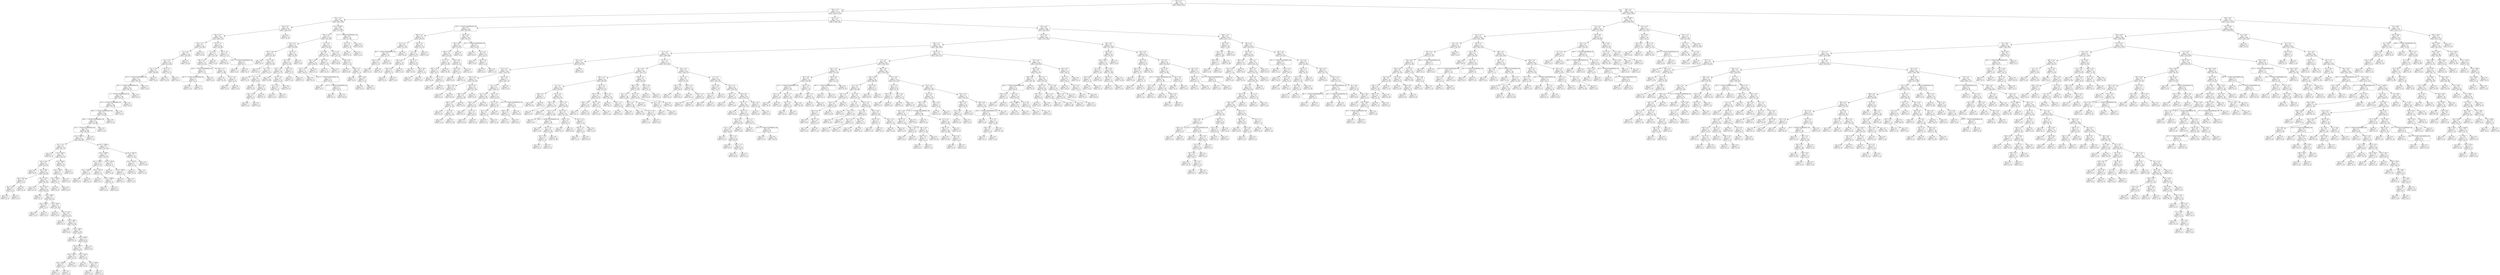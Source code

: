 digraph Tree {
node [shape=box, style="rounded", color="black", fontname=helvetica] ;
edge [fontname=helvetica] ;
0 [label="66 <= 1.1\ngini = 0.5\nsamples = 3347\nvalue = [2602, 2614]"] ;
1 [label="383 <= -4.5\ngini = 0.5\nsamples = 1579\nvalue = [1303, 1119]"] ;
0 -> 1 [labeldistance=2.5, labelangle=45, headlabel="True"] ;
2 [label="275 <= -4.9\ngini = 0.5\nsamples = 388\nvalue = [263, 338]"] ;
1 -> 2 ;
3 [label="349 <= 0.5\ngini = 0.5\nsamples = 207\nvalue = [184, 135]"] ;
2 -> 3 ;
4 [label="281 <= -5.2\ngini = 0.5\nsamples = 199\nvalue = [184, 121]"] ;
3 -> 4 ;
5 [label="276 <= -5.7\ngini = 0.5\nsamples = 153\nvalue = [155, 81]"] ;
4 -> 5 ;
6 [label="12 <= -0.2\ngini = 0.5\nsamples = 134\nvalue = [122, 81]"] ;
5 -> 6 ;
7 [label="123 <= -5.6\ngini = 0.5\nsamples = 128\nvalue = [112, 81]"] ;
6 -> 7 ;
8 [label="151 <= -5.9\ngini = 0.5\nsamples = 117\nvalue = [99, 80]"] ;
7 -> 8 ;
9 [label="143 <= -1.7014117331926443e+38\ngini = 0.5\nsamples = 110\nvalue = [99, 72]"] ;
8 -> 9 ;
10 [label="104 <= -1.7014117331926443e+38\ngini = 0.5\nsamples = 107\nvalue = [95, 72]"] ;
9 -> 10 ;
11 [label="1 <= -1.7014117331926443e+38\ngini = 0.5\nsamples = 105\nvalue = [95, 70]"] ;
10 -> 11 ;
12 [label="56 <= -1.7014117331926443e+38\ngini = 0.5\nsamples = 103\nvalue = [93, 70]"] ;
11 -> 12 ;
13 [label="380 <= -1.7014117331926443e+38\ngini = 0.5\nsamples = 102\nvalue = [93, 68]"] ;
12 -> 13 ;
14 [label="396 <= -1.7014117331926443e+38\ngini = 0.5\nsamples = 101\nvalue = [91, 68]"] ;
13 -> 14 ;
15 [label="39 <= -1.7014117331926443e+38\ngini = 0.5\nsamples = 100\nvalue = [90, 68]"] ;
14 -> 15 ;
16 [label="rain <= 1067.0\ngini = 0.5\nsamples = 99\nvalue = [89, 68]"] ;
15 -> 16 ;
17 [label="rain <= 12.5\ngini = 0.4\nsamples = 72\nvalue = [78, 33]"] ;
16 -> 17 ;
18 [label="gini = 0.0\nsamples = 1\nvalue = [0, 2]"] ;
17 -> 18 ;
19 [label="rain <= 663.5\ngini = 0.4\nsamples = 71\nvalue = [78, 31]"] ;
17 -> 19 ;
20 [label="rain <= 20.5\ngini = 0.4\nsamples = 61\nvalue = [70, 24]"] ;
19 -> 20 ;
21 [label="gini = 0.0\nsamples = 5\nvalue = [6, 0]"] ;
20 -> 21 ;
22 [label="rain <= 46.0\ngini = 0.4\nsamples = 56\nvalue = [64, 24]"] ;
20 -> 22 ;
23 [label="rain <= 33.5\ngini = 0.4\nsamples = 6\nvalue = [3, 6]"] ;
22 -> 23 ;
24 [label="rain <= 25.0\ngini = 0.5\nsamples = 5\nvalue = [3, 2]"] ;
23 -> 24 ;
25 [label="gini = 0.0\nsamples = 2\nvalue = [0, 2]"] ;
24 -> 25 ;
26 [label="gini = 0.0\nsamples = 3\nvalue = [3, 0]"] ;
24 -> 26 ;
27 [label="gini = 0.0\nsamples = 1\nvalue = [0, 4]"] ;
23 -> 27 ;
28 [label="rain <= 115.5\ngini = 0.4\nsamples = 50\nvalue = [61, 18]"] ;
22 -> 28 ;
29 [label="gini = 0.0\nsamples = 11\nvalue = [13, 0]"] ;
28 -> 29 ;
30 [label="rain <= 133.5\ngini = 0.4\nsamples = 39\nvalue = [48, 18]"] ;
28 -> 30 ;
31 [label="gini = 0.0\nsamples = 2\nvalue = [0, 3]"] ;
30 -> 31 ;
32 [label="rain <= 184.0\ngini = 0.4\nsamples = 37\nvalue = [48, 15]"] ;
30 -> 32 ;
33 [label="rain <= 180.5\ngini = 0.5\nsamples = 7\nvalue = [7, 5]"] ;
32 -> 33 ;
34 [label="gini = 0.0\nsamples = 4\nvalue = [7, 0]"] ;
33 -> 34 ;
35 [label="gini = 0.0\nsamples = 3\nvalue = [0, 5]"] ;
33 -> 35 ;
36 [label="rain <= 245.0\ngini = 0.3\nsamples = 30\nvalue = [41, 10]"] ;
32 -> 36 ;
37 [label="gini = 0.0\nsamples = 6\nvalue = [9, 0]"] ;
36 -> 37 ;
38 [label="rain <= 253.5\ngini = 0.4\nsamples = 24\nvalue = [32, 10]"] ;
36 -> 38 ;
39 [label="gini = 0.0\nsamples = 1\nvalue = [0, 2]"] ;
38 -> 39 ;
40 [label="rain <= 308.5\ngini = 0.3\nsamples = 23\nvalue = [32, 8]"] ;
38 -> 40 ;
41 [label="gini = 0.0\nsamples = 3\nvalue = [8, 0]"] ;
40 -> 41 ;
42 [label="rain <= 346.5\ngini = 0.4\nsamples = 20\nvalue = [24, 8]"] ;
40 -> 42 ;
43 [label="gini = 0.0\nsamples = 2\nvalue = [0, 2]"] ;
42 -> 43 ;
44 [label="rain <= 590.0\ngini = 0.3\nsamples = 18\nvalue = [24, 6]"] ;
42 -> 44 ;
45 [label="rain <= 501.0\ngini = 0.4\nsamples = 15\nvalue = [18, 6]"] ;
44 -> 45 ;
46 [label="rain <= 418.5\ngini = 0.2\nsamples = 10\nvalue = [13, 2]"] ;
45 -> 46 ;
47 [label="rain <= 390.0\ngini = 0.5\nsamples = 3\nvalue = [3, 2]"] ;
46 -> 47 ;
48 [label="gini = 0.0\nsamples = 2\nvalue = [3, 0]"] ;
47 -> 48 ;
49 [label="gini = 0.0\nsamples = 1\nvalue = [0, 2]"] ;
47 -> 49 ;
50 [label="gini = 0.0\nsamples = 7\nvalue = [10, 0]"] ;
46 -> 50 ;
51 [label="rain <= 512.0\ngini = 0.5\nsamples = 5\nvalue = [5, 4]"] ;
45 -> 51 ;
52 [label="gini = 0.0\nsamples = 2\nvalue = [0, 3]"] ;
51 -> 52 ;
53 [label="rain <= 544.0\ngini = 0.3\nsamples = 3\nvalue = [5, 1]"] ;
51 -> 53 ;
54 [label="gini = 0.0\nsamples = 1\nvalue = [2, 0]"] ;
53 -> 54 ;
55 [label="gini = 0.4\nsamples = 2\nvalue = [3, 1]"] ;
53 -> 55 ;
56 [label="gini = 0.0\nsamples = 3\nvalue = [6, 0]"] ;
44 -> 56 ;
57 [label="rain <= 818.5\ngini = 0.5\nsamples = 10\nvalue = [8, 7]"] ;
19 -> 57 ;
58 [label="rain <= 760.5\ngini = 0.5\nsamples = 7\nvalue = [4, 7]"] ;
57 -> 58 ;
59 [label="rain <= 702.0\ngini = 0.5\nsamples = 4\nvalue = [4, 3]"] ;
58 -> 59 ;
60 [label="gini = 0.0\nsamples = 2\nvalue = [0, 3]"] ;
59 -> 60 ;
61 [label="gini = 0.0\nsamples = 2\nvalue = [4, 0]"] ;
59 -> 61 ;
62 [label="gini = 0.0\nsamples = 3\nvalue = [0, 4]"] ;
58 -> 62 ;
63 [label="gini = 0.0\nsamples = 3\nvalue = [4, 0]"] ;
57 -> 63 ;
64 [label="rain <= 1684.0\ngini = 0.4\nsamples = 27\nvalue = [11, 35]"] ;
16 -> 64 ;
65 [label="rain <= 1348.5\ngini = 0.5\nsamples = 14\nvalue = [10, 14]"] ;
64 -> 65 ;
66 [label="rain <= 1255.5\ngini = 0.4\nsamples = 10\nvalue = [4, 13]"] ;
65 -> 66 ;
67 [label="rain <= 1249.0\ngini = 0.5\nsamples = 4\nvalue = [3, 4]"] ;
66 -> 67 ;
68 [label="gini = 0.0\nsamples = 3\nvalue = [0, 4]"] ;
67 -> 68 ;
69 [label="gini = 0.0\nsamples = 1\nvalue = [3, 0]"] ;
67 -> 69 ;
70 [label="rain <= 1277.0\ngini = 0.2\nsamples = 6\nvalue = [1, 9]"] ;
66 -> 70 ;
71 [label="gini = 0.0\nsamples = 3\nvalue = [0, 5]"] ;
70 -> 71 ;
72 [label="rain <= 1288.0\ngini = 0.3\nsamples = 3\nvalue = [1, 4]"] ;
70 -> 72 ;
73 [label="gini = 0.0\nsamples = 1\nvalue = [1, 0]"] ;
72 -> 73 ;
74 [label="gini = 0.0\nsamples = 2\nvalue = [0, 4]"] ;
72 -> 74 ;
75 [label="rain <= 1454.0\ngini = 0.2\nsamples = 4\nvalue = [6, 1]"] ;
65 -> 75 ;
76 [label="gini = 0.0\nsamples = 2\nvalue = [5, 0]"] ;
75 -> 76 ;
77 [label="rain <= 1550.0\ngini = 0.5\nsamples = 2\nvalue = [1, 1]"] ;
75 -> 77 ;
78 [label="gini = 0.0\nsamples = 1\nvalue = [0, 1]"] ;
77 -> 78 ;
79 [label="gini = 0.0\nsamples = 1\nvalue = [1, 0]"] ;
77 -> 79 ;
80 [label="rain <= 2551.0\ngini = 0.1\nsamples = 13\nvalue = [1, 21]"] ;
64 -> 80 ;
81 [label="rain <= 2377.0\ngini = 0.2\nsamples = 5\nvalue = [1, 9]"] ;
80 -> 81 ;
82 [label="gini = 0.0\nsamples = 4\nvalue = [0, 9]"] ;
81 -> 82 ;
83 [label="gini = 0.0\nsamples = 1\nvalue = [1, 0]"] ;
81 -> 83 ;
84 [label="gini = 0.0\nsamples = 8\nvalue = [0, 12]"] ;
80 -> 84 ;
85 [label="gini = 0.0\nsamples = 1\nvalue = [1, 0]"] ;
15 -> 85 ;
86 [label="gini = 0.0\nsamples = 1\nvalue = [1, 0]"] ;
14 -> 86 ;
87 [label="gini = 0.0\nsamples = 1\nvalue = [2, 0]"] ;
13 -> 87 ;
88 [label="gini = 0.0\nsamples = 1\nvalue = [0, 2]"] ;
12 -> 88 ;
89 [label="gini = 0.0\nsamples = 2\nvalue = [2, 0]"] ;
11 -> 89 ;
90 [label="gini = 0.0\nsamples = 2\nvalue = [0, 2]"] ;
10 -> 90 ;
91 [label="gini = 0.0\nsamples = 3\nvalue = [4, 0]"] ;
9 -> 91 ;
92 [label="gini = 0.0\nsamples = 7\nvalue = [0, 8]"] ;
8 -> 92 ;
93 [label="287 <= -5.1\ngini = 0.1\nsamples = 11\nvalue = [13, 1]"] ;
7 -> 93 ;
94 [label="gini = 0.0\nsamples = 10\nvalue = [13, 0]"] ;
93 -> 94 ;
95 [label="gini = 0.0\nsamples = 1\nvalue = [0, 1]"] ;
93 -> 95 ;
96 [label="gini = 0.0\nsamples = 6\nvalue = [10, 0]"] ;
6 -> 96 ;
97 [label="gini = 0.0\nsamples = 19\nvalue = [33, 0]"] ;
5 -> 97 ;
98 [label="335 <= -5.1\ngini = 0.5\nsamples = 46\nvalue = [29, 40]"] ;
4 -> 98 ;
99 [label="71 <= 0.2\ngini = 0.4\nsamples = 33\nvalue = [12, 33]"] ;
98 -> 99 ;
100 [label="201 <= -5.3\ngini = 0.3\nsamples = 31\nvalue = [9, 33]"] ;
99 -> 100 ;
101 [label="162 <= -1.7014117331926443e+38\ngini = 0.5\nsamples = 11\nvalue = [7, 5]"] ;
100 -> 101 ;
102 [label="397 <= -1.7014117331926443e+38\ngini = 0.3\nsamples = 6\nvalue = [1, 5]"] ;
101 -> 102 ;
103 [label="gini = 0.0\nsamples = 1\nvalue = [1, 0]"] ;
102 -> 103 ;
104 [label="gini = 0.0\nsamples = 5\nvalue = [0, 5]"] ;
102 -> 104 ;
105 [label="gini = 0.0\nsamples = 5\nvalue = [6, 0]"] ;
101 -> 105 ;
106 [label="364 <= -5.1\ngini = 0.1\nsamples = 20\nvalue = [2, 28]"] ;
100 -> 106 ;
107 [label="gini = 0.0\nsamples = 13\nvalue = [0, 22]"] ;
106 -> 107 ;
108 [label="63 <= -5.5\ngini = 0.4\nsamples = 7\nvalue = [2, 6]"] ;
106 -> 108 ;
109 [label="gini = 0.0\nsamples = 2\nvalue = [2, 0]"] ;
108 -> 109 ;
110 [label="gini = 0.0\nsamples = 5\nvalue = [0, 6]"] ;
108 -> 110 ;
111 [label="gini = 0.0\nsamples = 2\nvalue = [3, 0]"] ;
99 -> 111 ;
112 [label="375 <= -3.2\ngini = 0.4\nsamples = 13\nvalue = [17, 7]"] ;
98 -> 112 ;
113 [label="gini = 0.0\nsamples = 8\nvalue = [15, 0]"] ;
112 -> 113 ;
114 [label="179 <= -1.7014117331926443e+38\ngini = 0.3\nsamples = 5\nvalue = [2, 7]"] ;
112 -> 114 ;
115 [label="gini = 0.0\nsamples = 2\nvalue = [2, 0]"] ;
114 -> 115 ;
116 [label="gini = 0.0\nsamples = 3\nvalue = [0, 7]"] ;
114 -> 116 ;
117 [label="gini = 0.0\nsamples = 8\nvalue = [0, 14]"] ;
3 -> 117 ;
118 [label="rain <= 2380.0\ngini = 0.4\nsamples = 181\nvalue = [79, 203]"] ;
2 -> 118 ;
119 [label="144 <= -2.0\ngini = 0.5\nsamples = 139\nvalue = [78, 138]"] ;
118 -> 119 ;
120 [label="44 <= -4.3\ngini = 0.3\nsamples = 79\nvalue = [24, 96]"] ;
119 -> 120 ;
121 [label="307 <= -4.9\ngini = 0.5\nsamples = 25\nvalue = [15, 18]"] ;
120 -> 121 ;
122 [label="gini = 0.0\nsamples = 5\nvalue = [6, 0]"] ;
121 -> 122 ;
123 [label="291 <= -4.8\ngini = 0.4\nsamples = 20\nvalue = [9, 18]"] ;
121 -> 123 ;
124 [label="gini = 0.0\nsamples = 5\nvalue = [0, 7]"] ;
123 -> 124 ;
125 [label="42 <= -5.0\ngini = 0.5\nsamples = 15\nvalue = [9, 11]"] ;
123 -> 125 ;
126 [label="gini = 0.0\nsamples = 4\nvalue = [0, 7]"] ;
125 -> 126 ;
127 [label="6 <= -4.7\ngini = 0.4\nsamples = 11\nvalue = [9, 4]"] ;
125 -> 127 ;
128 [label="gini = 0.0\nsamples = 4\nvalue = [5, 0]"] ;
127 -> 128 ;
129 [label="340 <= -4.6\ngini = 0.5\nsamples = 7\nvalue = [4, 4]"] ;
127 -> 129 ;
130 [label="125 <= -4.6\ngini = 0.3\nsamples = 4\nvalue = [4, 1]"] ;
129 -> 130 ;
131 [label="gini = 0.0\nsamples = 1\nvalue = [0, 1]"] ;
130 -> 131 ;
132 [label="gini = 0.0\nsamples = 3\nvalue = [4, 0]"] ;
130 -> 132 ;
133 [label="gini = 0.0\nsamples = 3\nvalue = [0, 3]"] ;
129 -> 133 ;
134 [label="176 <= 3.1\ngini = 0.2\nsamples = 54\nvalue = [9, 78]"] ;
120 -> 134 ;
135 [label="107 <= 0.1\ngini = 0.1\nsamples = 52\nvalue = [6, 78]"] ;
134 -> 135 ;
136 [label="145 <= -3.8\ngini = 0.1\nsamples = 46\nvalue = [3, 71]"] ;
135 -> 136 ;
137 [label="gini = 0.0\nsamples = 34\nvalue = [0, 59]"] ;
136 -> 137 ;
138 [label="347 <= -3.6\ngini = 0.3\nsamples = 12\nvalue = [3, 12]"] ;
136 -> 138 ;
139 [label="22 <= -1.8\ngini = 0.4\nsamples = 3\nvalue = [3, 1]"] ;
138 -> 139 ;
140 [label="gini = 0.0\nsamples = 2\nvalue = [3, 0]"] ;
139 -> 140 ;
141 [label="gini = 0.0\nsamples = 1\nvalue = [0, 1]"] ;
139 -> 141 ;
142 [label="gini = 0.0\nsamples = 9\nvalue = [0, 11]"] ;
138 -> 142 ;
143 [label="218 <= 0.7\ngini = 0.4\nsamples = 6\nvalue = [3, 7]"] ;
135 -> 143 ;
144 [label="gini = 0.0\nsamples = 2\nvalue = [3, 0]"] ;
143 -> 144 ;
145 [label="gini = 0.0\nsamples = 4\nvalue = [0, 7]"] ;
143 -> 145 ;
146 [label="gini = 0.0\nsamples = 2\nvalue = [3, 0]"] ;
134 -> 146 ;
147 [label="34 <= -0.3\ngini = 0.5\nsamples = 60\nvalue = [54, 42]"] ;
119 -> 147 ;
148 [label="6 <= -0.8\ngini = 0.5\nsamples = 30\nvalue = [19, 31]"] ;
147 -> 148 ;
149 [label="162 <= -0.8\ngini = 0.5\nsamples = 18\nvalue = [18, 10]"] ;
148 -> 149 ;
150 [label="154 <= -1.9\ngini = 0.3\nsamples = 15\nvalue = [18, 5]"] ;
149 -> 150 ;
151 [label="gini = 0.0\nsamples = 2\nvalue = [0, 3]"] ;
150 -> 151 ;
152 [label="250 <= -1.7014117331926443e+38\ngini = 0.2\nsamples = 13\nvalue = [18, 2]"] ;
150 -> 152 ;
153 [label="gini = 0.0\nsamples = 1\nvalue = [0, 1]"] ;
152 -> 153 ;
154 [label="273 <= -1.7014117331926443e+38\ngini = 0.1\nsamples = 12\nvalue = [18, 1]"] ;
152 -> 154 ;
155 [label="gini = 0.0\nsamples = 1\nvalue = [0, 1]"] ;
154 -> 155 ;
156 [label="gini = 0.0\nsamples = 11\nvalue = [18, 0]"] ;
154 -> 156 ;
157 [label="gini = 0.0\nsamples = 3\nvalue = [0, 5]"] ;
149 -> 157 ;
158 [label="284 <= 0.7\ngini = 0.1\nsamples = 12\nvalue = [1, 21]"] ;
148 -> 158 ;
159 [label="gini = 0.0\nsamples = 11\nvalue = [0, 21]"] ;
158 -> 159 ;
160 [label="gini = 0.0\nsamples = 1\nvalue = [1, 0]"] ;
158 -> 160 ;
161 [label="277 <= 0.4\ngini = 0.4\nsamples = 30\nvalue = [35, 11]"] ;
147 -> 161 ;
162 [label="gini = 0.0\nsamples = 18\nvalue = [28, 0]"] ;
161 -> 162 ;
163 [label="248 <= 0.8\ngini = 0.5\nsamples = 12\nvalue = [7, 11]"] ;
161 -> 163 ;
164 [label="gini = 0.0\nsamples = 5\nvalue = [0, 8]"] ;
163 -> 164 ;
165 [label="264 <= 1.1\ngini = 0.4\nsamples = 7\nvalue = [7, 3]"] ;
163 -> 165 ;
166 [label="gini = 0.0\nsamples = 4\nvalue = [6, 0]"] ;
165 -> 166 ;
167 [label="354 <= 14.4\ngini = 0.4\nsamples = 3\nvalue = [1, 3]"] ;
165 -> 167 ;
168 [label="gini = 0.0\nsamples = 2\nvalue = [0, 3]"] ;
167 -> 168 ;
169 [label="gini = 0.0\nsamples = 1\nvalue = [1, 0]"] ;
167 -> 169 ;
170 [label="75 <= -1.7014117331926443e+38\ngini = 0.0\nsamples = 42\nvalue = [1, 65]"] ;
118 -> 170 ;
171 [label="54 <= -3.2\ngini = 0.3\nsamples = 4\nvalue = [1, 4]"] ;
170 -> 171 ;
172 [label="gini = 0.0\nsamples = 3\nvalue = [0, 4]"] ;
171 -> 172 ;
173 [label="gini = 0.0\nsamples = 1\nvalue = [1, 0]"] ;
171 -> 173 ;
174 [label="gini = 0.0\nsamples = 38\nvalue = [0, 61]"] ;
170 -> 174 ;
175 [label="191 <= -5.7\ngini = 0.5\nsamples = 1191\nvalue = [1040, 781]"] ;
1 -> 175 ;
176 [label="230 <= -1.7014117331926443e+38\ngini = 0.5\nsamples = 110\nvalue = [69, 100]"] ;
175 -> 176 ;
177 [label="286 <= -2.7\ngini = 0.5\nsamples = 50\nvalue = [46, 33]"] ;
176 -> 177 ;
178 [label="43 <= -3.3\ngini = 0.5\nsamples = 20\nvalue = [13, 22]"] ;
177 -> 178 ;
179 [label="98 <= -1.7014117331926443e+38\ngini = 0.4\nsamples = 17\nvalue = [7, 22]"] ;
178 -> 179 ;
180 [label="361 <= -0.0\ngini = 0.5\nsamples = 8\nvalue = [7, 4]"] ;
179 -> 180 ;
181 [label="gini = 0.0\nsamples = 5\nvalue = [7, 0]"] ;
180 -> 181 ;
182 [label="gini = 0.0\nsamples = 3\nvalue = [0, 4]"] ;
180 -> 182 ;
183 [label="gini = 0.0\nsamples = 9\nvalue = [0, 18]"] ;
179 -> 183 ;
184 [label="gini = 0.0\nsamples = 3\nvalue = [6, 0]"] ;
178 -> 184 ;
185 [label="185 <= 7.2\ngini = 0.4\nsamples = 30\nvalue = [33, 11]"] ;
177 -> 185 ;
186 [label="5 <= -0.8\ngini = 0.3\nsamples = 28\nvalue = [33, 7]"] ;
185 -> 186 ;
187 [label="341 <= 0.4\ngini = 0.5\nsamples = 10\nvalue = [8, 5]"] ;
186 -> 187 ;
188 [label="330 <= 2.8\ngini = 0.3\nsamples = 6\nvalue = [1, 5]"] ;
187 -> 188 ;
189 [label="gini = 0.0\nsamples = 5\nvalue = [0, 5]"] ;
188 -> 189 ;
190 [label="gini = 0.0\nsamples = 1\nvalue = [1, 0]"] ;
188 -> 190 ;
191 [label="gini = 0.0\nsamples = 4\nvalue = [7, 0]"] ;
187 -> 191 ;
192 [label="321 <= 1.3\ngini = 0.1\nsamples = 18\nvalue = [25, 2]"] ;
186 -> 192 ;
193 [label="gini = 0.0\nsamples = 15\nvalue = [23, 0]"] ;
192 -> 193 ;
194 [label="152 <= 8.9\ngini = 0.5\nsamples = 3\nvalue = [2, 2]"] ;
192 -> 194 ;
195 [label="gini = 0.0\nsamples = 2\nvalue = [0, 2]"] ;
194 -> 195 ;
196 [label="gini = 0.0\nsamples = 1\nvalue = [2, 0]"] ;
194 -> 196 ;
197 [label="gini = 0.0\nsamples = 2\nvalue = [0, 4]"] ;
185 -> 197 ;
198 [label="294 <= 0.6\ngini = 0.4\nsamples = 60\nvalue = [23, 67]"] ;
176 -> 198 ;
199 [label="364 <= 0.9\ngini = 0.3\nsamples = 46\nvalue = [13, 61]"] ;
198 -> 199 ;
200 [label="282 <= -0.1\ngini = 0.2\nsamples = 43\nvalue = [10, 61]"] ;
199 -> 200 ;
201 [label="27 <= -1.5\ngini = 0.1\nsamples = 34\nvalue = [4, 49]"] ;
200 -> 201 ;
202 [label="240 <= -4.3\ngini = 0.5\nsamples = 9\nvalue = [4, 7]"] ;
201 -> 202 ;
203 [label="gini = 0.0\nsamples = 4\nvalue = [0, 6]"] ;
202 -> 203 ;
204 [label="212 <= -3.7\ngini = 0.3\nsamples = 5\nvalue = [4, 1]"] ;
202 -> 204 ;
205 [label="gini = 0.0\nsamples = 4\nvalue = [4, 0]"] ;
204 -> 205 ;
206 [label="gini = 0.0\nsamples = 1\nvalue = [0, 1]"] ;
204 -> 206 ;
207 [label="gini = 0.0\nsamples = 25\nvalue = [0, 42]"] ;
201 -> 207 ;
208 [label="142 <= 0.0\ngini = 0.4\nsamples = 9\nvalue = [6, 12]"] ;
200 -> 208 ;
209 [label="128 <= 0.6\ngini = 0.2\nsamples = 4\nvalue = [6, 1]"] ;
208 -> 209 ;
210 [label="gini = 0.0\nsamples = 3\nvalue = [6, 0]"] ;
209 -> 210 ;
211 [label="gini = 0.0\nsamples = 1\nvalue = [0, 1]"] ;
209 -> 211 ;
212 [label="gini = 0.0\nsamples = 5\nvalue = [0, 11]"] ;
208 -> 212 ;
213 [label="gini = 0.0\nsamples = 3\nvalue = [3, 0]"] ;
199 -> 213 ;
214 [label="93 <= -1.7014117331926443e+38\ngini = 0.5\nsamples = 14\nvalue = [10, 6]"] ;
198 -> 214 ;
215 [label="gini = 0.0\nsamples = 4\nvalue = [0, 4]"] ;
214 -> 215 ;
216 [label="53 <= 1.6\ngini = 0.3\nsamples = 10\nvalue = [10, 2]"] ;
214 -> 216 ;
217 [label="gini = 0.0\nsamples = 7\nvalue = [9, 0]"] ;
216 -> 217 ;
218 [label="242 <= 1.9\ngini = 0.4\nsamples = 3\nvalue = [1, 2]"] ;
216 -> 218 ;
219 [label="gini = 0.0\nsamples = 2\nvalue = [0, 2]"] ;
218 -> 219 ;
220 [label="gini = 0.0\nsamples = 1\nvalue = [1, 0]"] ;
218 -> 220 ;
221 [label="275 <= 0.6\ngini = 0.5\nsamples = 1081\nvalue = [971, 681]"] ;
175 -> 221 ;
222 [label="155 <= 0.4\ngini = 0.5\nsamples = 852\nvalue = [714, 569]"] ;
221 -> 222 ;
223 [label="388 <= -1.1\ngini = 0.5\nsamples = 751\nvalue = [661, 469]"] ;
222 -> 223 ;
224 [label="71 <= -3.2\ngini = 0.5\nsamples = 377\nvalue = [368, 198]"] ;
223 -> 224 ;
225 [label="253 <= -0.7\ngini = 0.3\nsamples = 106\nvalue = [129, 34]"] ;
224 -> 225 ;
226 [label="123 <= -4.1\ngini = 0.3\nsamples = 104\nvalue = [129, 30]"] ;
225 -> 226 ;
227 [label="307 <= -4.5\ngini = 0.5\nsamples = 31\nvalue = [24, 16]"] ;
226 -> 227 ;
228 [label="389 <= -4.8\ngini = 0.2\nsamples = 11\nvalue = [12, 2]"] ;
227 -> 228 ;
229 [label="gini = 0.0\nsamples = 2\nvalue = [0, 2]"] ;
228 -> 229 ;
230 [label="gini = 0.0\nsamples = 9\nvalue = [12, 0]"] ;
228 -> 230 ;
231 [label="169 <= -3.6\ngini = 0.5\nsamples = 20\nvalue = [12, 14]"] ;
227 -> 231 ;
232 [label="208 <= -4.3\ngini = 0.4\nsamples = 16\nvalue = [6, 14]"] ;
231 -> 232 ;
233 [label="160 <= -4.5\ngini = 0.3\nsamples = 14\nvalue = [3, 14]"] ;
232 -> 233 ;
234 [label="gini = 0.0\nsamples = 2\nvalue = [2, 0]"] ;
233 -> 234 ;
235 [label="6 <= -4.9\ngini = 0.1\nsamples = 12\nvalue = [1, 14]"] ;
233 -> 235 ;
236 [label="gini = 0.0\nsamples = 1\nvalue = [1, 0]"] ;
235 -> 236 ;
237 [label="gini = 0.0\nsamples = 11\nvalue = [0, 14]"] ;
235 -> 237 ;
238 [label="gini = 0.0\nsamples = 2\nvalue = [3, 0]"] ;
232 -> 238 ;
239 [label="gini = 0.0\nsamples = 4\nvalue = [6, 0]"] ;
231 -> 239 ;
240 [label="293 <= -0.9\ngini = 0.2\nsamples = 73\nvalue = [105, 14]"] ;
226 -> 240 ;
241 [label="67 <= -3.5\ngini = 0.2\nsamples = 72\nvalue = [105, 12]"] ;
240 -> 241 ;
242 [label="121 <= -3.8\ngini = 0.1\nsamples = 48\nvalue = [72, 4]"] ;
241 -> 242 ;
243 [label="258 <= -4.4\ngini = 0.3\nsamples = 19\nvalue = [23, 4]"] ;
242 -> 243 ;
244 [label="gini = 0.0\nsamples = 3\nvalue = [0, 3]"] ;
243 -> 244 ;
245 [label="172 <= -3.4\ngini = 0.1\nsamples = 16\nvalue = [23, 1]"] ;
243 -> 245 ;
246 [label="gini = 0.0\nsamples = 15\nvalue = [23, 0]"] ;
245 -> 246 ;
247 [label="gini = 0.0\nsamples = 1\nvalue = [0, 1]"] ;
245 -> 247 ;
248 [label="gini = 0.0\nsamples = 29\nvalue = [49, 0]"] ;
242 -> 248 ;
249 [label="145 <= -3.4\ngini = 0.3\nsamples = 24\nvalue = [33, 8]"] ;
241 -> 249 ;
250 [label="174 <= -3.0\ngini = 0.5\nsamples = 10\nvalue = [5, 7]"] ;
249 -> 250 ;
251 [label="28 <= -3.4\ngini = 0.3\nsamples = 7\nvalue = [2, 7]"] ;
250 -> 251 ;
252 [label="gini = 0.0\nsamples = 5\nvalue = [0, 7]"] ;
251 -> 252 ;
253 [label="gini = 0.0\nsamples = 2\nvalue = [2, 0]"] ;
251 -> 253 ;
254 [label="gini = 0.0\nsamples = 3\nvalue = [3, 0]"] ;
250 -> 254 ;
255 [label="335 <= -1.7014117331926443e+38\ngini = 0.1\nsamples = 14\nvalue = [28, 1]"] ;
249 -> 255 ;
256 [label="260 <= -2.1\ngini = 0.4\nsamples = 2\nvalue = [3, 1]"] ;
255 -> 256 ;
257 [label="gini = 0.0\nsamples = 1\nvalue = [3, 0]"] ;
256 -> 257 ;
258 [label="gini = 0.0\nsamples = 1\nvalue = [0, 1]"] ;
256 -> 258 ;
259 [label="gini = 0.0\nsamples = 12\nvalue = [25, 0]"] ;
255 -> 259 ;
260 [label="gini = 0.0\nsamples = 1\nvalue = [0, 2]"] ;
240 -> 260 ;
261 [label="gini = 0.0\nsamples = 2\nvalue = [0, 4]"] ;
225 -> 261 ;
262 [label="357 <= -1.7\ngini = 0.5\nsamples = 271\nvalue = [239, 164]"] ;
224 -> 262 ;
263 [label="22 <= -1.8\ngini = 0.5\nsamples = 142\nvalue = [101, 117]"] ;
262 -> 263 ;
264 [label="295 <= -2.3\ngini = 0.5\nsamples = 99\nvalue = [85, 68]"] ;
263 -> 264 ;
265 [label="4 <= -3.1\ngini = 0.5\nsamples = 58\nvalue = [38, 53]"] ;
264 -> 265 ;
266 [label="346 <= -2.1\ngini = 0.1\nsamples = 7\nvalue = [13, 1]"] ;
265 -> 266 ;
267 [label="gini = 0.0\nsamples = 6\nvalue = [13, 0]"] ;
266 -> 267 ;
268 [label="gini = 0.0\nsamples = 1\nvalue = [0, 1]"] ;
266 -> 268 ;
269 [label="134 <= -2.9\ngini = 0.4\nsamples = 51\nvalue = [25, 52]"] ;
265 -> 269 ;
270 [label="258 <= -3.9\ngini = 0.3\nsamples = 10\nvalue = [11, 3]"] ;
269 -> 270 ;
271 [label="gini = 0.0\nsamples = 3\nvalue = [0, 3]"] ;
270 -> 271 ;
272 [label="gini = 0.0\nsamples = 7\nvalue = [11, 0]"] ;
270 -> 272 ;
273 [label="333 <= -2.5\ngini = 0.3\nsamples = 41\nvalue = [14, 49]"] ;
269 -> 273 ;
274 [label="152 <= -3.0\ngini = 0.1\nsamples = 27\nvalue = [3, 39]"] ;
273 -> 274 ;
275 [label="gini = 0.0\nsamples = 1\nvalue = [1, 0]"] ;
274 -> 275 ;
276 [label="399 <= -1.7014117331926443e+38\ngini = 0.1\nsamples = 26\nvalue = [2, 39]"] ;
274 -> 276 ;
277 [label="gini = 0.0\nsamples = 1\nvalue = [1, 0]"] ;
276 -> 277 ;
278 [label="88 <= -2.9\ngini = 0.0\nsamples = 25\nvalue = [1, 39]"] ;
276 -> 278 ;
279 [label="193 <= -2.9\ngini = 0.5\nsamples = 2\nvalue = [1, 1]"] ;
278 -> 279 ;
280 [label="gini = 0.0\nsamples = 1\nvalue = [0, 1]"] ;
279 -> 280 ;
281 [label="gini = 0.0\nsamples = 1\nvalue = [1, 0]"] ;
279 -> 281 ;
282 [label="gini = 0.0\nsamples = 23\nvalue = [0, 38]"] ;
278 -> 282 ;
283 [label="263 <= -2.4\ngini = 0.5\nsamples = 14\nvalue = [11, 10]"] ;
273 -> 283 ;
284 [label="248 <= -2.5\ngini = 0.2\nsamples = 7\nvalue = [8, 1]"] ;
283 -> 284 ;
285 [label="gini = 0.0\nsamples = 1\nvalue = [0, 1]"] ;
284 -> 285 ;
286 [label="gini = 0.0\nsamples = 6\nvalue = [8, 0]"] ;
284 -> 286 ;
287 [label="223 <= -2.1\ngini = 0.4\nsamples = 7\nvalue = [3, 9]"] ;
283 -> 287 ;
288 [label="206 <= -2.5\ngini = 0.2\nsamples = 5\nvalue = [1, 9]"] ;
287 -> 288 ;
289 [label="gini = 0.0\nsamples = 1\nvalue = [1, 0]"] ;
288 -> 289 ;
290 [label="gini = 0.0\nsamples = 4\nvalue = [0, 9]"] ;
288 -> 290 ;
291 [label="gini = 0.0\nsamples = 2\nvalue = [2, 0]"] ;
287 -> 291 ;
292 [label="308 <= -2.1\ngini = 0.4\nsamples = 41\nvalue = [47, 15]"] ;
264 -> 292 ;
293 [label="287 <= -2.0\ngini = 0.1\nsamples = 22\nvalue = [34, 3]"] ;
292 -> 293 ;
294 [label="266 <= -2.9\ngini = 0.1\nsamples = 20\nvalue = [33, 1]"] ;
293 -> 294 ;
295 [label="gini = 0.0\nsamples = 1\nvalue = [0, 1]"] ;
294 -> 295 ;
296 [label="gini = 0.0\nsamples = 19\nvalue = [33, 0]"] ;
294 -> 296 ;
297 [label="206 <= -1.9\ngini = 0.4\nsamples = 2\nvalue = [1, 2]"] ;
293 -> 297 ;
298 [label="gini = 0.0\nsamples = 1\nvalue = [0, 2]"] ;
297 -> 298 ;
299 [label="gini = 0.0\nsamples = 1\nvalue = [1, 0]"] ;
297 -> 299 ;
300 [label="196 <= -1.9\ngini = 0.5\nsamples = 19\nvalue = [13, 12]"] ;
292 -> 300 ;
301 [label="gini = 0.0\nsamples = 7\nvalue = [0, 7]"] ;
300 -> 301 ;
302 [label="297 <= -1.7\ngini = 0.4\nsamples = 12\nvalue = [13, 5]"] ;
300 -> 302 ;
303 [label="gini = 0.0\nsamples = 9\nvalue = [13, 0]"] ;
302 -> 303 ;
304 [label="gini = 0.0\nsamples = 3\nvalue = [0, 5]"] ;
302 -> 304 ;
305 [label="398 <= -1.5\ngini = 0.4\nsamples = 43\nvalue = [16, 49]"] ;
263 -> 305 ;
306 [label="388 <= -1.6\ngini = 0.2\nsamples = 36\nvalue = [7, 46]"] ;
305 -> 306 ;
307 [label="63 <= -1.0\ngini = 0.1\nsamples = 28\nvalue = [3, 40]"] ;
306 -> 307 ;
308 [label="88 <= -1.5\ngini = 0.0\nsamples = 26\nvalue = [1, 40]"] ;
307 -> 308 ;
309 [label="gini = 0.0\nsamples = 21\nvalue = [0, 34]"] ;
308 -> 309 ;
310 [label="277 <= -1.8\ngini = 0.2\nsamples = 5\nvalue = [1, 6]"] ;
308 -> 310 ;
311 [label="gini = 0.0\nsamples = 1\nvalue = [1, 0]"] ;
310 -> 311 ;
312 [label="gini = 0.0\nsamples = 4\nvalue = [0, 6]"] ;
310 -> 312 ;
313 [label="gini = 0.0\nsamples = 2\nvalue = [2, 0]"] ;
307 -> 313 ;
314 [label="28 <= -1.4\ngini = 0.5\nsamples = 8\nvalue = [4, 6]"] ;
306 -> 314 ;
315 [label="55 <= -2.0\ngini = 0.3\nsamples = 4\nvalue = [4, 1]"] ;
314 -> 315 ;
316 [label="gini = 0.0\nsamples = 1\nvalue = [0, 1]"] ;
315 -> 316 ;
317 [label="gini = 0.0\nsamples = 3\nvalue = [4, 0]"] ;
315 -> 317 ;
318 [label="gini = 0.0\nsamples = 4\nvalue = [0, 5]"] ;
314 -> 318 ;
319 [label="218 <= -0.8\ngini = 0.4\nsamples = 7\nvalue = [9, 3]"] ;
305 -> 319 ;
320 [label="gini = 0.0\nsamples = 5\nvalue = [9, 0]"] ;
319 -> 320 ;
321 [label="gini = 0.0\nsamples = 2\nvalue = [0, 3]"] ;
319 -> 321 ;
322 [label="69 <= -1.8\ngini = 0.4\nsamples = 129\nvalue = [138, 47]"] ;
262 -> 322 ;
323 [label="78 <= -1.6\ngini = 0.5\nsamples = 23\nvalue = [13, 18]"] ;
322 -> 323 ;
324 [label="325 <= -1.9\ngini = 0.3\nsamples = 8\nvalue = [8, 2]"] ;
323 -> 324 ;
325 [label="gini = 0.0\nsamples = 1\nvalue = [0, 2]"] ;
324 -> 325 ;
326 [label="gini = 0.0\nsamples = 7\nvalue = [8, 0]"] ;
324 -> 326 ;
327 [label="302 <= -1.4\ngini = 0.4\nsamples = 15\nvalue = [5, 16]"] ;
323 -> 327 ;
328 [label="gini = 0.0\nsamples = 7\nvalue = [0, 11]"] ;
327 -> 328 ;
329 [label="364 <= -1.2\ngini = 0.5\nsamples = 8\nvalue = [5, 5]"] ;
327 -> 329 ;
330 [label="gini = 0.0\nsamples = 3\nvalue = [5, 0]"] ;
329 -> 330 ;
331 [label="gini = 0.0\nsamples = 5\nvalue = [0, 5]"] ;
329 -> 331 ;
332 [label="4 <= -2.4\ngini = 0.3\nsamples = 106\nvalue = [125, 29]"] ;
322 -> 332 ;
333 [label="172 <= -0.6\ngini = 0.5\nsamples = 10\nvalue = [5, 7]"] ;
332 -> 333 ;
334 [label="62 <= -1.3\ngini = 0.2\nsamples = 7\nvalue = [1, 7]"] ;
333 -> 334 ;
335 [label="gini = 0.0\nsamples = 6\nvalue = [0, 7]"] ;
334 -> 335 ;
336 [label="gini = 0.0\nsamples = 1\nvalue = [1, 0]"] ;
334 -> 336 ;
337 [label="gini = 0.0\nsamples = 3\nvalue = [4, 0]"] ;
333 -> 337 ;
338 [label="222 <= -2.1\ngini = 0.3\nsamples = 96\nvalue = [120, 22]"] ;
332 -> 338 ;
339 [label="140 <= -1.1\ngini = 0.4\nsamples = 6\nvalue = [2, 5]"] ;
338 -> 339 ;
340 [label="gini = 0.0\nsamples = 4\nvalue = [0, 5]"] ;
339 -> 340 ;
341 [label="gini = 0.0\nsamples = 2\nvalue = [2, 0]"] ;
339 -> 341 ;
342 [label="193 <= 0.5\ngini = 0.2\nsamples = 90\nvalue = [118, 17]"] ;
338 -> 342 ;
343 [label="99 <= -1.7\ngini = 0.2\nsamples = 88\nvalue = [117, 14]"] ;
342 -> 343 ;
344 [label="gini = 0.0\nsamples = 21\nvalue = [43, 0]"] ;
343 -> 344 ;
345 [label="169 <= -1.3\ngini = 0.3\nsamples = 67\nvalue = [74, 14]"] ;
343 -> 345 ;
346 [label="183 <= -1.4\ngini = 0.5\nsamples = 26\nvalue = [20, 12]"] ;
345 -> 346 ;
347 [label="175 <= -1.8\ngini = 0.4\nsamples = 20\nvalue = [20, 6]"] ;
346 -> 347 ;
348 [label="gini = 0.0\nsamples = 2\nvalue = [0, 2]"] ;
347 -> 348 ;
349 [label="118 <= -1.6\ngini = 0.3\nsamples = 18\nvalue = [20, 4]"] ;
347 -> 349 ;
350 [label="gini = 0.0\nsamples = 2\nvalue = [0, 3]"] ;
349 -> 350 ;
351 [label="342 <= -1.3\ngini = 0.1\nsamples = 16\nvalue = [20, 1]"] ;
349 -> 351 ;
352 [label="gini = 0.0\nsamples = 15\nvalue = [20, 0]"] ;
351 -> 352 ;
353 [label="gini = 0.0\nsamples = 1\nvalue = [0, 1]"] ;
351 -> 353 ;
354 [label="gini = 0.0\nsamples = 6\nvalue = [0, 6]"] ;
346 -> 354 ;
355 [label="70 <= -1.7\ngini = 0.1\nsamples = 41\nvalue = [54, 2]"] ;
345 -> 355 ;
356 [label="gini = 0.0\nsamples = 1\nvalue = [0, 1]"] ;
355 -> 356 ;
357 [label="203 <= -1.7014117331926443e+38\ngini = 0.0\nsamples = 40\nvalue = [54, 1]"] ;
355 -> 357 ;
358 [label="gini = 0.0\nsamples = 1\nvalue = [0, 1]"] ;
357 -> 358 ;
359 [label="gini = 0.0\nsamples = 39\nvalue = [54, 0]"] ;
357 -> 359 ;
360 [label="158 <= -0.3\ngini = 0.4\nsamples = 2\nvalue = [1, 3]"] ;
342 -> 360 ;
361 [label="gini = 0.0\nsamples = 1\nvalue = [0, 3]"] ;
360 -> 361 ;
362 [label="gini = 0.0\nsamples = 1\nvalue = [1, 0]"] ;
360 -> 362 ;
363 [label="335 <= -0.1\ngini = 0.5\nsamples = 374\nvalue = [293, 271]"] ;
223 -> 363 ;
364 [label="2 <= -1.2\ngini = 0.5\nsamples = 265\nvalue = [185, 222]"] ;
363 -> 364 ;
365 [label="315 <= -0.7\ngini = 0.4\nsamples = 57\nvalue = [23, 59]"] ;
364 -> 365 ;
366 [label="38 <= -0.8\ngini = 0.3\nsamples = 42\nvalue = [10, 48]"] ;
365 -> 366 ;
367 [label="151 <= -1.7014117331926443e+38\ngini = 0.1\nsamples = 29\nvalue = [3, 36]"] ;
366 -> 367 ;
368 [label="37 <= -1.7\ngini = 0.4\nsamples = 6\nvalue = [2, 4]"] ;
367 -> 368 ;
369 [label="gini = 0.0\nsamples = 4\nvalue = [0, 4]"] ;
368 -> 369 ;
370 [label="gini = 0.0\nsamples = 2\nvalue = [2, 0]"] ;
368 -> 370 ;
371 [label="350 <= -1.3\ngini = 0.1\nsamples = 23\nvalue = [1, 32]"] ;
367 -> 371 ;
372 [label="58 <= -1.9\ngini = 0.4\nsamples = 2\nvalue = [1, 2]"] ;
371 -> 372 ;
373 [label="gini = 0.0\nsamples = 1\nvalue = [0, 2]"] ;
372 -> 373 ;
374 [label="gini = 0.0\nsamples = 1\nvalue = [1, 0]"] ;
372 -> 374 ;
375 [label="gini = 0.0\nsamples = 21\nvalue = [0, 30]"] ;
371 -> 375 ;
376 [label="126 <= -1.2\ngini = 0.5\nsamples = 13\nvalue = [7, 12]"] ;
366 -> 376 ;
377 [label="gini = 0.0\nsamples = 4\nvalue = [6, 0]"] ;
376 -> 377 ;
378 [label="178 <= -1.1\ngini = 0.1\nsamples = 9\nvalue = [1, 12]"] ;
376 -> 378 ;
379 [label="gini = 0.0\nsamples = 1\nvalue = [1, 0]"] ;
378 -> 379 ;
380 [label="gini = 0.0\nsamples = 8\nvalue = [0, 12]"] ;
378 -> 380 ;
381 [label="279 <= -0.4\ngini = 0.5\nsamples = 15\nvalue = [13, 11]"] ;
365 -> 381 ;
382 [label="104 <= -1.7014117331926443e+38\ngini = 0.1\nsamples = 9\nvalue = [13, 1]"] ;
381 -> 382 ;
383 [label="gini = 0.0\nsamples = 1\nvalue = [0, 1]"] ;
382 -> 383 ;
384 [label="gini = 0.0\nsamples = 8\nvalue = [13, 0]"] ;
382 -> 384 ;
385 [label="gini = 0.0\nsamples = 6\nvalue = [0, 10]"] ;
381 -> 385 ;
386 [label="350 <= -0.6\ngini = 0.5\nsamples = 208\nvalue = [162, 163]"] ;
364 -> 386 ;
387 [label="218 <= -0.6\ngini = 0.5\nsamples = 89\nvalue = [88, 49]"] ;
386 -> 387 ;
388 [label="15 <= -1.0\ngini = 0.5\nsamples = 72\nvalue = [64, 48]"] ;
387 -> 388 ;
389 [label="129 <= -0.7\ngini = 0.3\nsamples = 21\nvalue = [29, 7]"] ;
388 -> 389 ;
390 [label="69 <= -1.1\ngini = 0.2\nsamples = 19\nvalue = [29, 4]"] ;
389 -> 390 ;
391 [label="182 <= -1.2\ngini = 0.5\nsamples = 7\nvalue = [4, 4]"] ;
390 -> 391 ;
392 [label="gini = 0.0\nsamples = 3\nvalue = [3, 0]"] ;
391 -> 392 ;
393 [label="381 <= -1.0\ngini = 0.3\nsamples = 4\nvalue = [1, 4]"] ;
391 -> 393 ;
394 [label="gini = 0.0\nsamples = 3\nvalue = [0, 4]"] ;
393 -> 394 ;
395 [label="gini = 0.0\nsamples = 1\nvalue = [1, 0]"] ;
393 -> 395 ;
396 [label="gini = 0.0\nsamples = 12\nvalue = [25, 0]"] ;
390 -> 396 ;
397 [label="gini = 0.0\nsamples = 2\nvalue = [0, 3]"] ;
389 -> 397 ;
398 [label="62 <= -0.9\ngini = 0.5\nsamples = 51\nvalue = [35, 41]"] ;
388 -> 398 ;
399 [label="1 <= -1.0\ngini = 0.2\nsamples = 14\nvalue = [3, 21]"] ;
398 -> 399 ;
400 [label="gini = 0.0\nsamples = 2\nvalue = [2, 0]"] ;
399 -> 400 ;
401 [label="231 <= -0.7\ngini = 0.1\nsamples = 12\nvalue = [1, 21]"] ;
399 -> 401 ;
402 [label="gini = 0.0\nsamples = 11\nvalue = [0, 21]"] ;
401 -> 402 ;
403 [label="gini = 0.0\nsamples = 1\nvalue = [1, 0]"] ;
401 -> 403 ;
404 [label="103 <= -0.7\ngini = 0.5\nsamples = 37\nvalue = [32, 20]"] ;
398 -> 404 ;
405 [label="75 <= -0.9\ngini = 0.2\nsamples = 23\nvalue = [24, 4]"] ;
404 -> 405 ;
406 [label="58 <= -0.9\ngini = 0.5\nsamples = 6\nvalue = [3, 3]"] ;
405 -> 406 ;
407 [label="gini = 0.0\nsamples = 3\nvalue = [3, 0]"] ;
406 -> 407 ;
408 [label="gini = 0.0\nsamples = 3\nvalue = [0, 3]"] ;
406 -> 408 ;
409 [label="356 <= -0.6\ngini = 0.1\nsamples = 17\nvalue = [21, 1]"] ;
405 -> 409 ;
410 [label="gini = 0.0\nsamples = 16\nvalue = [21, 0]"] ;
409 -> 410 ;
411 [label="gini = 0.0\nsamples = 1\nvalue = [0, 1]"] ;
409 -> 411 ;
412 [label="257 <= -0.8\ngini = 0.4\nsamples = 14\nvalue = [8, 16]"] ;
404 -> 412 ;
413 [label="222 <= -0.2\ngini = 0.2\nsamples = 5\nvalue = [7, 1]"] ;
412 -> 413 ;
414 [label="gini = 0.0\nsamples = 4\nvalue = [7, 0]"] ;
413 -> 414 ;
415 [label="gini = 0.0\nsamples = 1\nvalue = [0, 1]"] ;
413 -> 415 ;
416 [label="302 <= -0.5\ngini = 0.1\nsamples = 9\nvalue = [1, 15]"] ;
412 -> 416 ;
417 [label="gini = 0.0\nsamples = 8\nvalue = [0, 15]"] ;
416 -> 417 ;
418 [label="gini = 0.0\nsamples = 1\nvalue = [1, 0]"] ;
416 -> 418 ;
419 [label="256 <= -0.4\ngini = 0.1\nsamples = 17\nvalue = [24, 1]"] ;
387 -> 419 ;
420 [label="gini = 0.0\nsamples = 16\nvalue = [24, 0]"] ;
419 -> 420 ;
421 [label="gini = 0.0\nsamples = 1\nvalue = [0, 1]"] ;
419 -> 421 ;
422 [label="72 <= -0.8\ngini = 0.5\nsamples = 119\nvalue = [74, 114]"] ;
386 -> 422 ;
423 [label="212 <= -1.3\ngini = 0.4\nsamples = 18\nvalue = [23, 9]"] ;
422 -> 423 ;
424 [label="270 <= 0.2\ngini = 0.3\nsamples = 5\nvalue = [2, 7]"] ;
423 -> 424 ;
425 [label="gini = 0.0\nsamples = 4\nvalue = [0, 7]"] ;
424 -> 425 ;
426 [label="gini = 0.0\nsamples = 1\nvalue = [2, 0]"] ;
424 -> 426 ;
427 [label="84 <= -0.8\ngini = 0.2\nsamples = 13\nvalue = [21, 2]"] ;
423 -> 427 ;
428 [label="gini = 0.0\nsamples = 1\nvalue = [0, 2]"] ;
427 -> 428 ;
429 [label="gini = 0.0\nsamples = 12\nvalue = [21, 0]"] ;
427 -> 429 ;
430 [label="153 <= -0.3\ngini = 0.4\nsamples = 101\nvalue = [51, 105]"] ;
422 -> 430 ;
431 [label="28 <= -0.0\ngini = 0.3\nsamples = 70\nvalue = [22, 81]"] ;
430 -> 431 ;
432 [label="383 <= -0.5\ngini = 0.3\nsamples = 67\nvalue = [18, 80]"] ;
431 -> 432 ;
433 [label="312 <= -0.5\ngini = 0.5\nsamples = 23\nvalue = [13, 22]"] ;
432 -> 433 ;
434 [label="336 <= -0.7\ngini = 0.3\nsamples = 17\nvalue = [4, 22]"] ;
433 -> 434 ;
435 [label="303 <= -0.8\ngini = 0.5\nsamples = 6\nvalue = [3, 3]"] ;
434 -> 435 ;
436 [label="gini = 0.0\nsamples = 3\nvalue = [0, 3]"] ;
435 -> 436 ;
437 [label="gini = 0.0\nsamples = 3\nvalue = [3, 0]"] ;
435 -> 437 ;
438 [label="125 <= -0.6\ngini = 0.1\nsamples = 11\nvalue = [1, 19]"] ;
434 -> 438 ;
439 [label="369 <= -0.6\ngini = 0.5\nsamples = 2\nvalue = [1, 1]"] ;
438 -> 439 ;
440 [label="gini = 0.0\nsamples = 1\nvalue = [0, 1]"] ;
439 -> 440 ;
441 [label="gini = 0.0\nsamples = 1\nvalue = [1, 0]"] ;
439 -> 441 ;
442 [label="gini = 0.0\nsamples = 9\nvalue = [0, 18]"] ;
438 -> 442 ;
443 [label="gini = 0.0\nsamples = 6\nvalue = [9, 0]"] ;
433 -> 443 ;
444 [label="53 <= -1.7014117331926443e+38\ngini = 0.1\nsamples = 44\nvalue = [5, 58]"] ;
432 -> 444 ;
445 [label="gini = 0.0\nsamples = 1\nvalue = [1, 0]"] ;
444 -> 445 ;
446 [label="31 <= -0.1\ngini = 0.1\nsamples = 43\nvalue = [4, 58]"] ;
444 -> 446 ;
447 [label="382 <= -0.1\ngini = 0.1\nsamples = 42\nvalue = [3, 58]"] ;
446 -> 447 ;
448 [label="gini = 0.0\nsamples = 37\nvalue = [0, 55]"] ;
447 -> 448 ;
449 [label="106 <= 0.1\ngini = 0.5\nsamples = 5\nvalue = [3, 3]"] ;
447 -> 449 ;
450 [label="gini = 0.0\nsamples = 3\nvalue = [3, 0]"] ;
449 -> 450 ;
451 [label="gini = 0.0\nsamples = 2\nvalue = [0, 3]"] ;
449 -> 451 ;
452 [label="gini = 0.0\nsamples = 1\nvalue = [1, 0]"] ;
446 -> 452 ;
453 [label="192 <= -0.5\ngini = 0.3\nsamples = 3\nvalue = [4, 1]"] ;
431 -> 453 ;
454 [label="gini = 0.0\nsamples = 1\nvalue = [0, 1]"] ;
453 -> 454 ;
455 [label="gini = 0.0\nsamples = 2\nvalue = [4, 0]"] ;
453 -> 455 ;
456 [label="372 <= -0.1\ngini = 0.5\nsamples = 31\nvalue = [29, 24]"] ;
430 -> 456 ;
457 [label="200 <= -0.3\ngini = 0.3\nsamples = 18\nvalue = [24, 5]"] ;
456 -> 457 ;
458 [label="171 <= -0.3\ngini = 0.5\nsamples = 5\nvalue = [5, 5]"] ;
457 -> 458 ;
459 [label="gini = 0.0\nsamples = 2\nvalue = [5, 0]"] ;
458 -> 459 ;
460 [label="gini = 0.0\nsamples = 3\nvalue = [0, 5]"] ;
458 -> 460 ;
461 [label="gini = 0.0\nsamples = 13\nvalue = [19, 0]"] ;
457 -> 461 ;
462 [label="290 <= 0.4\ngini = 0.3\nsamples = 13\nvalue = [5, 19]"] ;
456 -> 462 ;
463 [label="218 <= -1.7014117331926443e+38\ngini = 0.2\nsamples = 11\nvalue = [2, 19]"] ;
462 -> 463 ;
464 [label="gini = 0.0\nsamples = 1\nvalue = [1, 0]"] ;
463 -> 464 ;
465 [label="71 <= -0.1\ngini = 0.1\nsamples = 10\nvalue = [1, 19]"] ;
463 -> 465 ;
466 [label="86 <= -0.1\ngini = 0.3\nsamples = 3\nvalue = [1, 5]"] ;
465 -> 466 ;
467 [label="gini = 0.0\nsamples = 2\nvalue = [0, 5]"] ;
466 -> 467 ;
468 [label="gini = 0.0\nsamples = 1\nvalue = [1, 0]"] ;
466 -> 468 ;
469 [label="gini = 0.0\nsamples = 7\nvalue = [0, 14]"] ;
465 -> 469 ;
470 [label="gini = 0.0\nsamples = 2\nvalue = [3, 0]"] ;
462 -> 470 ;
471 [label="237 <= 0.2\ngini = 0.4\nsamples = 109\nvalue = [108, 49]"] ;
363 -> 471 ;
472 [label="296 <= 0.0\ngini = 0.5\nsamples = 77\nvalue = [62, 47]"] ;
471 -> 472 ;
473 [label="284 <= 0.6\ngini = 0.3\nsamples = 37\nvalue = [44, 10]"] ;
472 -> 473 ;
474 [label="165 <= -1.7014117331926443e+38\ngini = 0.2\nsamples = 33\nvalue = [44, 6]"] ;
473 -> 474 ;
475 [label="354 <= -0.1\ngini = 0.4\nsamples = 3\nvalue = [1, 2]"] ;
474 -> 475 ;
476 [label="gini = 0.0\nsamples = 1\nvalue = [1, 0]"] ;
475 -> 476 ;
477 [label="gini = 0.0\nsamples = 2\nvalue = [0, 2]"] ;
475 -> 477 ;
478 [label="48 <= 0.1\ngini = 0.2\nsamples = 30\nvalue = [43, 4]"] ;
474 -> 478 ;
479 [label="rain <= 2486.0\ngini = 0.0\nsamples = 26\nvalue = [41, 1]"] ;
478 -> 479 ;
480 [label="gini = 0.0\nsamples = 25\nvalue = [41, 0]"] ;
479 -> 480 ;
481 [label="gini = 0.0\nsamples = 1\nvalue = [0, 1]"] ;
479 -> 481 ;
482 [label="43 <= 0.0\ngini = 0.5\nsamples = 4\nvalue = [2, 3]"] ;
478 -> 482 ;
483 [label="gini = 0.0\nsamples = 2\nvalue = [0, 3]"] ;
482 -> 483 ;
484 [label="gini = 0.0\nsamples = 2\nvalue = [2, 0]"] ;
482 -> 484 ;
485 [label="gini = 0.0\nsamples = 4\nvalue = [0, 4]"] ;
473 -> 485 ;
486 [label="69 <= 0.1\ngini = 0.4\nsamples = 40\nvalue = [18, 37]"] ;
472 -> 486 ;
487 [label="130 <= -0.2\ngini = 0.3\nsamples = 25\nvalue = [6, 30]"] ;
486 -> 487 ;
488 [label="377 <= 1.3\ngini = 0.3\nsamples = 5\nvalue = [4, 1]"] ;
487 -> 488 ;
489 [label="gini = 0.0\nsamples = 4\nvalue = [4, 0]"] ;
488 -> 489 ;
490 [label="gini = 0.0\nsamples = 1\nvalue = [0, 1]"] ;
488 -> 490 ;
491 [label="131 <= -0.2\ngini = 0.1\nsamples = 20\nvalue = [2, 29]"] ;
487 -> 491 ;
492 [label="gini = 0.0\nsamples = 2\nvalue = [2, 0]"] ;
491 -> 492 ;
493 [label="gini = 0.0\nsamples = 18\nvalue = [0, 29]"] ;
491 -> 493 ;
494 [label="52 <= 0.4\ngini = 0.5\nsamples = 15\nvalue = [12, 7]"] ;
486 -> 494 ;
495 [label="265 <= -0.2\ngini = 0.2\nsamples = 12\nvalue = [12, 2]"] ;
494 -> 495 ;
496 [label="gini = 0.0\nsamples = 2\nvalue = [0, 2]"] ;
495 -> 496 ;
497 [label="gini = 0.0\nsamples = 10\nvalue = [12, 0]"] ;
495 -> 497 ;
498 [label="gini = 0.0\nsamples = 3\nvalue = [0, 5]"] ;
494 -> 498 ;
499 [label="379 <= 0.7\ngini = 0.1\nsamples = 32\nvalue = [46, 2]"] ;
471 -> 499 ;
500 [label="78 <= 0.3\ngini = 0.0\nsamples = 31\nvalue = [46, 1]"] ;
499 -> 500 ;
501 [label="gini = 0.0\nsamples = 22\nvalue = [36, 0]"] ;
500 -> 501 ;
502 [label="197 <= 0.3\ngini = 0.2\nsamples = 9\nvalue = [10, 1]"] ;
500 -> 502 ;
503 [label="gini = 0.0\nsamples = 1\nvalue = [0, 1]"] ;
502 -> 503 ;
504 [label="gini = 0.0\nsamples = 8\nvalue = [10, 0]"] ;
502 -> 504 ;
505 [label="gini = 0.0\nsamples = 1\nvalue = [0, 1]"] ;
499 -> 505 ;
506 [label="343 <= 0.4\ngini = 0.5\nsamples = 101\nvalue = [53, 100]"] ;
222 -> 506 ;
507 [label="169 <= 0.9\ngini = 0.2\nsamples = 39\nvalue = [8, 47]"] ;
506 -> 507 ;
508 [label="rain <= 113.5\ngini = 0.1\nsamples = 37\nvalue = [4, 47]"] ;
507 -> 508 ;
509 [label="74 <= 0.5\ngini = 0.4\nsamples = 9\nvalue = [3, 9]"] ;
508 -> 509 ;
510 [label="253 <= 0.5\ngini = 0.4\nsamples = 4\nvalue = [3, 1]"] ;
509 -> 510 ;
511 [label="gini = 0.0\nsamples = 3\nvalue = [3, 0]"] ;
510 -> 511 ;
512 [label="gini = 0.0\nsamples = 1\nvalue = [0, 1]"] ;
510 -> 512 ;
513 [label="gini = 0.0\nsamples = 5\nvalue = [0, 8]"] ;
509 -> 513 ;
514 [label="157 <= 0.4\ngini = 0.0\nsamples = 28\nvalue = [1, 38]"] ;
508 -> 514 ;
515 [label="380 <= 0.3\ngini = 0.3\nsamples = 5\nvalue = [1, 4]"] ;
514 -> 515 ;
516 [label="gini = 0.0\nsamples = 4\nvalue = [0, 4]"] ;
515 -> 516 ;
517 [label="gini = 0.0\nsamples = 1\nvalue = [1, 0]"] ;
515 -> 517 ;
518 [label="gini = 0.0\nsamples = 23\nvalue = [0, 34]"] ;
514 -> 518 ;
519 [label="gini = 0.0\nsamples = 2\nvalue = [4, 0]"] ;
507 -> 519 ;
520 [label="231 <= 0.5\ngini = 0.5\nsamples = 62\nvalue = [45, 53]"] ;
506 -> 520 ;
521 [label="226 <= 0.4\ngini = 0.3\nsamples = 22\nvalue = [26, 7]"] ;
520 -> 521 ;
522 [label="202 <= 0.4\ngini = 0.5\nsamples = 8\nvalue = [5, 7]"] ;
521 -> 522 ;
523 [label="gini = 0.0\nsamples = 3\nvalue = [4, 0]"] ;
522 -> 523 ;
524 [label="34 <= 0.6\ngini = 0.2\nsamples = 5\nvalue = [1, 7]"] ;
522 -> 524 ;
525 [label="gini = 0.0\nsamples = 1\nvalue = [1, 0]"] ;
524 -> 525 ;
526 [label="gini = 0.0\nsamples = 4\nvalue = [0, 7]"] ;
524 -> 526 ;
527 [label="gini = 0.0\nsamples = 14\nvalue = [21, 0]"] ;
521 -> 527 ;
528 [label="70 <= 0.7\ngini = 0.4\nsamples = 40\nvalue = [19, 46]"] ;
520 -> 528 ;
529 [label="235 <= 0.6\ngini = 0.2\nsamples = 25\nvalue = [6, 39]"] ;
528 -> 529 ;
530 [label="111 <= -1.7014117331926443e+38\ngini = 0.1\nsamples = 21\nvalue = [2, 38]"] ;
529 -> 530 ;
531 [label="227 <= 0.9\ngini = 0.5\nsamples = 2\nvalue = [1, 1]"] ;
530 -> 531 ;
532 [label="gini = 0.0\nsamples = 1\nvalue = [1, 0]"] ;
531 -> 532 ;
533 [label="gini = 0.0\nsamples = 1\nvalue = [0, 1]"] ;
531 -> 533 ;
534 [label="336 <= 0.6\ngini = 0.1\nsamples = 19\nvalue = [1, 37]"] ;
530 -> 534 ;
535 [label="gini = 0.0\nsamples = 14\nvalue = [0, 30]"] ;
534 -> 535 ;
536 [label="184 <= 0.6\ngini = 0.2\nsamples = 5\nvalue = [1, 7]"] ;
534 -> 536 ;
537 [label="gini = 0.0\nsamples = 1\nvalue = [1, 0]"] ;
536 -> 537 ;
538 [label="gini = 0.0\nsamples = 4\nvalue = [0, 7]"] ;
536 -> 538 ;
539 [label="80 <= -0.0\ngini = 0.3\nsamples = 4\nvalue = [4, 1]"] ;
529 -> 539 ;
540 [label="gini = 0.0\nsamples = 1\nvalue = [0, 1]"] ;
539 -> 540 ;
541 [label="gini = 0.0\nsamples = 3\nvalue = [4, 0]"] ;
539 -> 541 ;
542 [label="145 <= 0.8\ngini = 0.5\nsamples = 15\nvalue = [13, 7]"] ;
528 -> 542 ;
543 [label="296 <= -0.3\ngini = 0.2\nsamples = 9\nvalue = [11, 1]"] ;
542 -> 543 ;
544 [label="gini = 0.0\nsamples = 1\nvalue = [0, 1]"] ;
543 -> 544 ;
545 [label="gini = 0.0\nsamples = 8\nvalue = [11, 0]"] ;
543 -> 545 ;
546 [label="379 <= -1.7014117331926443e+38\ngini = 0.4\nsamples = 6\nvalue = [2, 6]"] ;
542 -> 546 ;
547 [label="gini = 0.0\nsamples = 1\nvalue = [2, 0]"] ;
546 -> 547 ;
548 [label="gini = 0.0\nsamples = 5\nvalue = [0, 6]"] ;
546 -> 548 ;
549 [label="380 <= -1.4\ngini = 0.4\nsamples = 229\nvalue = [257, 112]"] ;
221 -> 549 ;
550 [label="165 <= 2.4\ngini = 0.4\nsamples = 19\nvalue = [7, 20]"] ;
549 -> 550 ;
551 [label="50 <= -3.8\ngini = 0.2\nsamples = 16\nvalue = [3, 20]"] ;
550 -> 551 ;
552 [label="284 <= 0.9\ngini = 0.5\nsamples = 5\nvalue = [3, 2]"] ;
551 -> 552 ;
553 [label="gini = 0.0\nsamples = 3\nvalue = [3, 0]"] ;
552 -> 553 ;
554 [label="gini = 0.0\nsamples = 2\nvalue = [0, 2]"] ;
552 -> 554 ;
555 [label="gini = 0.0\nsamples = 11\nvalue = [0, 18]"] ;
551 -> 555 ;
556 [label="gini = 0.0\nsamples = 3\nvalue = [4, 0]"] ;
550 -> 556 ;
557 [label="338 <= 1.9\ngini = 0.4\nsamples = 210\nvalue = [250, 92]"] ;
549 -> 557 ;
558 [label="353 <= 0.2\ngini = 0.3\nsamples = 143\nvalue = [198, 42]"] ;
557 -> 558 ;
559 [label="149 <= 0.3\ngini = 0.5\nsamples = 12\nvalue = [7, 11]"] ;
558 -> 559 ;
560 [label="337 <= -0.4\ngini = 0.2\nsamples = 7\nvalue = [1, 11]"] ;
559 -> 560 ;
561 [label="gini = 0.0\nsamples = 1\nvalue = [1, 0]"] ;
560 -> 561 ;
562 [label="gini = 0.0\nsamples = 6\nvalue = [0, 11]"] ;
560 -> 562 ;
563 [label="gini = 0.0\nsamples = 5\nvalue = [6, 0]"] ;
559 -> 563 ;
564 [label="333 <= 1.1\ngini = 0.2\nsamples = 131\nvalue = [191, 31]"] ;
558 -> 564 ;
565 [label="328 <= 1.3\ngini = 0.3\nsamples = 98\nvalue = [124, 31]"] ;
564 -> 565 ;
566 [label="122 <= 1.8\ngini = 0.3\nsamples = 96\nvalue = [124, 26]"] ;
565 -> 566 ;
567 [label="67 <= 1.1\ngini = 0.3\nsamples = 95\nvalue = [124, 23]"] ;
566 -> 567 ;
568 [label="252 <= 2.4\ngini = 0.2\nsamples = 91\nvalue = [122, 20]"] ;
567 -> 568 ;
569 [label="295 <= 0.9\ngini = 0.2\nsamples = 89\nvalue = [122, 17]"] ;
568 -> 569 ;
570 [label="35 <= 0.7\ngini = 0.3\nsamples = 51\nvalue = [63, 15]"] ;
569 -> 570 ;
571 [label="349 <= 0.4\ngini = 0.2\nsamples = 37\nvalue = [55, 7]"] ;
570 -> 571 ;
572 [label="309 <= 0.3\ngini = 0.4\nsamples = 3\nvalue = [1, 2]"] ;
571 -> 572 ;
573 [label="gini = 0.0\nsamples = 1\nvalue = [1, 0]"] ;
572 -> 573 ;
574 [label="gini = 0.0\nsamples = 2\nvalue = [0, 2]"] ;
572 -> 574 ;
575 [label="315 <= -1.7014117331926443e+38\ngini = 0.2\nsamples = 34\nvalue = [54, 5]"] ;
571 -> 575 ;
576 [label="gini = 0.0\nsamples = 2\nvalue = [0, 2]"] ;
575 -> 576 ;
577 [label="112 <= 0.9\ngini = 0.1\nsamples = 32\nvalue = [54, 3]"] ;
575 -> 577 ;
578 [label="132 <= 0.9\ngini = 0.1\nsamples = 31\nvalue = [54, 2]"] ;
577 -> 578 ;
579 [label="107 <= 0.6\ngini = 0.0\nsamples = 30\nvalue = [54, 1]"] ;
578 -> 579 ;
580 [label="gini = 0.0\nsamples = 20\nvalue = [37, 0]"] ;
579 -> 580 ;
581 [label="135 <= 0.5\ngini = 0.1\nsamples = 10\nvalue = [17, 1]"] ;
579 -> 581 ;
582 [label="gini = 0.0\nsamples = 1\nvalue = [0, 1]"] ;
581 -> 582 ;
583 [label="gini = 0.0\nsamples = 9\nvalue = [17, 0]"] ;
581 -> 583 ;
584 [label="gini = 0.0\nsamples = 1\nvalue = [0, 1]"] ;
578 -> 584 ;
585 [label="gini = 0.0\nsamples = 1\nvalue = [0, 1]"] ;
577 -> 585 ;
586 [label="348 <= 0.7\ngini = 0.5\nsamples = 14\nvalue = [8, 8]"] ;
570 -> 586 ;
587 [label="322 <= 0.5\ngini = 0.3\nsamples = 9\nvalue = [8, 2]"] ;
586 -> 587 ;
588 [label="gini = 0.0\nsamples = 2\nvalue = [0, 2]"] ;
587 -> 588 ;
589 [label="gini = 0.0\nsamples = 7\nvalue = [8, 0]"] ;
587 -> 589 ;
590 [label="gini = 0.0\nsamples = 5\nvalue = [0, 6]"] ;
586 -> 590 ;
591 [label="356 <= 1.3\ngini = 0.1\nsamples = 38\nvalue = [59, 2]"] ;
569 -> 591 ;
592 [label="360 <= 1.2\ngini = 0.0\nsamples = 36\nvalue = [58, 1]"] ;
591 -> 592 ;
593 [label="gini = 0.0\nsamples = 33\nvalue = [55, 0]"] ;
592 -> 593 ;
594 [label="220 <= 0.9\ngini = 0.4\nsamples = 3\nvalue = [3, 1]"] ;
592 -> 594 ;
595 [label="gini = 0.0\nsamples = 2\nvalue = [3, 0]"] ;
594 -> 595 ;
596 [label="gini = 0.0\nsamples = 1\nvalue = [0, 1]"] ;
594 -> 596 ;
597 [label="275 <= 1.7\ngini = 0.5\nsamples = 2\nvalue = [1, 1]"] ;
591 -> 597 ;
598 [label="gini = 0.0\nsamples = 1\nvalue = [0, 1]"] ;
597 -> 598 ;
599 [label="gini = 0.0\nsamples = 1\nvalue = [1, 0]"] ;
597 -> 599 ;
600 [label="gini = 0.0\nsamples = 2\nvalue = [0, 3]"] ;
568 -> 600 ;
601 [label="41 <= 1.4\ngini = 0.5\nsamples = 4\nvalue = [2, 3]"] ;
567 -> 601 ;
602 [label="gini = 0.0\nsamples = 3\nvalue = [0, 3]"] ;
601 -> 602 ;
603 [label="gini = 0.0\nsamples = 1\nvalue = [2, 0]"] ;
601 -> 603 ;
604 [label="gini = 0.0\nsamples = 1\nvalue = [0, 3]"] ;
566 -> 604 ;
605 [label="gini = 0.0\nsamples = 2\nvalue = [0, 5]"] ;
565 -> 605 ;
606 [label="gini = 0.0\nsamples = 33\nvalue = [67, 0]"] ;
564 -> 606 ;
607 [label="162 <= 0.4\ngini = 0.5\nsamples = 67\nvalue = [52, 50]"] ;
557 -> 607 ;
608 [label="235 <= -1.7014117331926443e+38\ngini = 0.2\nsamples = 13\nvalue = [19, 2]"] ;
607 -> 608 ;
609 [label="gini = 0.0\nsamples = 1\nvalue = [0, 1]"] ;
608 -> 609 ;
610 [label="162 <= -0.0\ngini = 0.1\nsamples = 12\nvalue = [19, 1]"] ;
608 -> 610 ;
611 [label="gini = 0.0\nsamples = 10\nvalue = [16, 0]"] ;
610 -> 611 ;
612 [label="175 <= 2.6\ngini = 0.4\nsamples = 2\nvalue = [3, 1]"] ;
610 -> 612 ;
613 [label="gini = 0.0\nsamples = 1\nvalue = [3, 0]"] ;
612 -> 613 ;
614 [label="gini = 0.0\nsamples = 1\nvalue = [0, 1]"] ;
612 -> 614 ;
615 [label="13 <= 2.4\ngini = 0.5\nsamples = 54\nvalue = [33, 48]"] ;
607 -> 615 ;
616 [label="164 <= 7.5\ngini = 0.3\nsamples = 23\nvalue = [6, 31]"] ;
615 -> 616 ;
617 [label="375 <= 1.9\ngini = 0.2\nsamples = 21\nvalue = [3, 31]"] ;
616 -> 617 ;
618 [label="29 <= 0.8\ngini = 0.5\nsamples = 4\nvalue = [3, 3]"] ;
617 -> 618 ;
619 [label="gini = 0.0\nsamples = 2\nvalue = [0, 3]"] ;
618 -> 619 ;
620 [label="gini = 0.0\nsamples = 2\nvalue = [3, 0]"] ;
618 -> 620 ;
621 [label="gini = 0.0\nsamples = 17\nvalue = [0, 28]"] ;
617 -> 621 ;
622 [label="gini = 0.0\nsamples = 2\nvalue = [3, 0]"] ;
616 -> 622 ;
623 [label="220 <= 4.2\ngini = 0.5\nsamples = 31\nvalue = [27, 17]"] ;
615 -> 623 ;
624 [label="gini = 0.0\nsamples = 8\nvalue = [14, 0]"] ;
623 -> 624 ;
625 [label="336 <= 11.5\ngini = 0.5\nsamples = 23\nvalue = [13, 17]"] ;
623 -> 625 ;
626 [label="114 <= -1.7014117331926443e+38\ngini = 0.2\nsamples = 11\nvalue = [2, 13]"] ;
625 -> 626 ;
627 [label="88 <= -1.7014117331926443e+38\ngini = 0.5\nsamples = 2\nvalue = [1, 1]"] ;
626 -> 627 ;
628 [label="gini = 0.0\nsamples = 1\nvalue = [0, 1]"] ;
627 -> 628 ;
629 [label="gini = 0.0\nsamples = 1\nvalue = [1, 0]"] ;
627 -> 629 ;
630 [label="320 <= -1.7014117331926443e+38\ngini = 0.1\nsamples = 9\nvalue = [1, 12]"] ;
626 -> 630 ;
631 [label="gini = 0.0\nsamples = 1\nvalue = [1, 0]"] ;
630 -> 631 ;
632 [label="gini = 0.0\nsamples = 8\nvalue = [0, 12]"] ;
630 -> 632 ;
633 [label="44 <= 14.2\ngini = 0.4\nsamples = 12\nvalue = [11, 4]"] ;
625 -> 633 ;
634 [label="gini = 0.0\nsamples = 5\nvalue = [8, 0]"] ;
633 -> 634 ;
635 [label="165 <= 34.9\ngini = 0.5\nsamples = 7\nvalue = [3, 4]"] ;
633 -> 635 ;
636 [label="gini = 0.0\nsamples = 3\nvalue = [0, 3]"] ;
635 -> 636 ;
637 [label="229 <= 84.0\ngini = 0.4\nsamples = 4\nvalue = [3, 1]"] ;
635 -> 637 ;
638 [label="30 <= -1.7014117331926443e+38\ngini = 0.5\nsamples = 2\nvalue = [1, 1]"] ;
637 -> 638 ;
639 [label="gini = 0.0\nsamples = 1\nvalue = [1, 0]"] ;
638 -> 639 ;
640 [label="gini = 0.0\nsamples = 1\nvalue = [0, 1]"] ;
638 -> 640 ;
641 [label="gini = 0.0\nsamples = 2\nvalue = [2, 0]"] ;
637 -> 641 ;
642 [label="238 <= 2.0\ngini = 0.5\nsamples = 1768\nvalue = [1299, 1495]"] ;
0 -> 642 [labeldistance=2.5, labelangle=-45, headlabel="False"] ;
643 [label="rain <= 1060.5\ngini = 0.4\nsamples = 354\nvalue = [188, 379]"] ;
642 -> 643 ;
644 [label="79 <= 1.8\ngini = 0.5\nsamples = 244\nvalue = [175, 224]"] ;
643 -> 644 ;
645 [label="112 <= 1.0\ngini = 0.5\nsamples = 181\nvalue = [107, 186]"] ;
644 -> 645 ;
646 [label="42 <= 4.2\ngini = 0.3\nsamples = 56\nvalue = [18, 70]"] ;
645 -> 646 ;
647 [label="351 <= 1.5\ngini = 0.3\nsamples = 53\nvalue = [15, 70]"] ;
646 -> 647 ;
648 [label="155 <= 0.8\ngini = 0.2\nsamples = 49\nvalue = [11, 69]"] ;
647 -> 648 ;
649 [label="296 <= 0.4\ngini = 0.4\nsamples = 25\nvalue = [10, 28]"] ;
648 -> 649 ;
650 [label="94 <= 0.6\ngini = 0.1\nsamples = 16\nvalue = [2, 24]"] ;
649 -> 650 ;
651 [label="108 <= -2.2\ngini = 0.1\nsamples = 15\nvalue = [1, 24]"] ;
650 -> 651 ;
652 [label="286 <= -2.5\ngini = 0.4\nsamples = 2\nvalue = [1, 2]"] ;
651 -> 652 ;
653 [label="gini = 0.0\nsamples = 1\nvalue = [1, 0]"] ;
652 -> 653 ;
654 [label="gini = 0.0\nsamples = 1\nvalue = [0, 2]"] ;
652 -> 654 ;
655 [label="gini = 0.0\nsamples = 13\nvalue = [0, 22]"] ;
651 -> 655 ;
656 [label="gini = 0.0\nsamples = 1\nvalue = [1, 0]"] ;
650 -> 656 ;
657 [label="178 <= 0.4\ngini = 0.4\nsamples = 9\nvalue = [8, 4]"] ;
649 -> 657 ;
658 [label="gini = 0.0\nsamples = 5\nvalue = [6, 0]"] ;
657 -> 658 ;
659 [label="208 <= 0.8\ngini = 0.4\nsamples = 4\nvalue = [2, 4]"] ;
657 -> 659 ;
660 [label="gini = 0.0\nsamples = 2\nvalue = [2, 0]"] ;
659 -> 660 ;
661 [label="gini = 0.0\nsamples = 2\nvalue = [0, 4]"] ;
659 -> 661 ;
662 [label="52 <= 1.6\ngini = 0.0\nsamples = 24\nvalue = [1, 41]"] ;
648 -> 662 ;
663 [label="gini = 0.0\nsamples = 22\nvalue = [0, 39]"] ;
662 -> 663 ;
664 [label="242 <= 0.6\ngini = 0.4\nsamples = 2\nvalue = [1, 2]"] ;
662 -> 664 ;
665 [label="gini = 0.0\nsamples = 1\nvalue = [0, 2]"] ;
664 -> 665 ;
666 [label="gini = 0.0\nsamples = 1\nvalue = [1, 0]"] ;
664 -> 666 ;
667 [label="266 <= -1.7014117331926443e+38\ngini = 0.3\nsamples = 4\nvalue = [4, 1]"] ;
647 -> 667 ;
668 [label="gini = 0.0\nsamples = 1\nvalue = [0, 1]"] ;
667 -> 668 ;
669 [label="gini = 0.0\nsamples = 3\nvalue = [4, 0]"] ;
667 -> 669 ;
670 [label="gini = 0.0\nsamples = 3\nvalue = [3, 0]"] ;
646 -> 670 ;
671 [label="156 <= 1.2\ngini = 0.5\nsamples = 125\nvalue = [89, 116]"] ;
645 -> 671 ;
672 [label="164 <= 1.5\ngini = 0.4\nsamples = 38\nvalue = [40, 16]"] ;
671 -> 672 ;
673 [label="gini = 0.0\nsamples = 20\nvalue = [30, 0]"] ;
672 -> 673 ;
674 [label="94 <= 1.3\ngini = 0.5\nsamples = 18\nvalue = [10, 16]"] ;
672 -> 674 ;
675 [label="214 <= -1.7014117331926443e+38\ngini = 0.3\nsamples = 10\nvalue = [3, 14]"] ;
674 -> 675 ;
676 [label="341 <= 1.4\ngini = 0.4\nsamples = 3\nvalue = [3, 1]"] ;
675 -> 676 ;
677 [label="gini = 0.0\nsamples = 1\nvalue = [0, 1]"] ;
676 -> 677 ;
678 [label="gini = 0.0\nsamples = 2\nvalue = [3, 0]"] ;
676 -> 678 ;
679 [label="gini = 0.0\nsamples = 7\nvalue = [0, 13]"] ;
675 -> 679 ;
680 [label="336 <= -1.7014117331926443e+38\ngini = 0.3\nsamples = 8\nvalue = [7, 2]"] ;
674 -> 680 ;
681 [label="gini = 0.0\nsamples = 2\nvalue = [0, 2]"] ;
680 -> 681 ;
682 [label="gini = 0.0\nsamples = 6\nvalue = [7, 0]"] ;
680 -> 682 ;
683 [label="108 <= 1.5\ngini = 0.4\nsamples = 87\nvalue = [49, 100]"] ;
671 -> 683 ;
684 [label="172 <= 1.2\ngini = 0.3\nsamples = 41\nvalue = [12, 61]"] ;
683 -> 684 ;
685 [label="206 <= 0.9\ngini = 0.3\nsamples = 7\nvalue = [7, 2]"] ;
684 -> 685 ;
686 [label="gini = 0.0\nsamples = 2\nvalue = [0, 2]"] ;
685 -> 686 ;
687 [label="gini = 0.0\nsamples = 5\nvalue = [7, 0]"] ;
685 -> 687 ;
688 [label="314 <= -1.7014117331926443e+38\ngini = 0.1\nsamples = 34\nvalue = [5, 59]"] ;
684 -> 688 ;
689 [label="gini = 0.0\nsamples = 1\nvalue = [2, 0]"] ;
688 -> 689 ;
690 [label="227 <= 0.7\ngini = 0.1\nsamples = 33\nvalue = [3, 59]"] ;
688 -> 690 ;
691 [label="gini = 0.0\nsamples = 2\nvalue = [2, 0]"] ;
690 -> 691 ;
692 [label="8 <= 1.2\ngini = 0.0\nsamples = 31\nvalue = [1, 59]"] ;
690 -> 692 ;
693 [label="gini = 0.0\nsamples = 1\nvalue = [1, 0]"] ;
692 -> 693 ;
694 [label="gini = 0.0\nsamples = 30\nvalue = [0, 59]"] ;
692 -> 694 ;
695 [label="339 <= 1.8\ngini = 0.5\nsamples = 46\nvalue = [37, 39]"] ;
683 -> 695 ;
696 [label="376 <= 1.3\ngini = 0.4\nsamples = 28\nvalue = [33, 14]"] ;
695 -> 696 ;
697 [label="351 <= 1.8\ngini = 0.1\nsamples = 10\nvalue = [1, 12]"] ;
696 -> 697 ;
698 [label="gini = 0.0\nsamples = 9\nvalue = [0, 12]"] ;
697 -> 698 ;
699 [label="gini = 0.0\nsamples = 1\nvalue = [1, 0]"] ;
697 -> 699 ;
700 [label="225 <= -1.7014117331926443e+38\ngini = 0.1\nsamples = 18\nvalue = [32, 2]"] ;
696 -> 700 ;
701 [label="gini = 0.0\nsamples = 1\nvalue = [0, 1]"] ;
700 -> 701 ;
702 [label="4 <= 1.4\ngini = 0.1\nsamples = 17\nvalue = [32, 1]"] ;
700 -> 702 ;
703 [label="gini = 0.0\nsamples = 1\nvalue = [0, 1]"] ;
702 -> 703 ;
704 [label="gini = 0.0\nsamples = 16\nvalue = [32, 0]"] ;
702 -> 704 ;
705 [label="370 <= 1.6\ngini = 0.2\nsamples = 18\nvalue = [4, 25]"] ;
695 -> 705 ;
706 [label="259 <= 1.7\ngini = 0.4\nsamples = 4\nvalue = [3, 1]"] ;
705 -> 706 ;
707 [label="gini = 0.0\nsamples = 1\nvalue = [0, 1]"] ;
706 -> 707 ;
708 [label="gini = 0.0\nsamples = 3\nvalue = [3, 0]"] ;
706 -> 708 ;
709 [label="181 <= 2.5\ngini = 0.1\nsamples = 14\nvalue = [1, 24]"] ;
705 -> 709 ;
710 [label="gini = 0.0\nsamples = 13\nvalue = [0, 24]"] ;
709 -> 710 ;
711 [label="gini = 0.0\nsamples = 1\nvalue = [1, 0]"] ;
709 -> 711 ;
712 [label="189 <= 8.8\ngini = 0.5\nsamples = 63\nvalue = [68, 38]"] ;
644 -> 712 ;
713 [label="314 <= 1.6\ngini = 0.3\nsamples = 44\nvalue = [59, 16]"] ;
712 -> 713 ;
714 [label="15 <= 0.3\ngini = 0.1\nsamples = 19\nvalue = [34, 1]"] ;
713 -> 714 ;
715 [label="gini = 0.0\nsamples = 1\nvalue = [0, 1]"] ;
714 -> 715 ;
716 [label="gini = 0.0\nsamples = 18\nvalue = [34, 0]"] ;
714 -> 716 ;
717 [label="306 <= -1.7014117331926443e+38\ngini = 0.5\nsamples = 25\nvalue = [25, 15]"] ;
713 -> 717 ;
718 [label="358 <= -1.7014117331926443e+38\ngini = 0.2\nsamples = 5\nvalue = [1, 9]"] ;
717 -> 718 ;
719 [label="gini = 0.0\nsamples = 1\nvalue = [1, 0]"] ;
718 -> 719 ;
720 [label="gini = 0.0\nsamples = 4\nvalue = [0, 9]"] ;
718 -> 720 ;
721 [label="51 <= 1.4\ngini = 0.3\nsamples = 20\nvalue = [24, 6]"] ;
717 -> 721 ;
722 [label="372 <= 13.9\ngini = 0.5\nsamples = 3\nvalue = [2, 3]"] ;
721 -> 722 ;
723 [label="gini = 0.0\nsamples = 2\nvalue = [0, 3]"] ;
722 -> 723 ;
724 [label="gini = 0.0\nsamples = 1\nvalue = [2, 0]"] ;
722 -> 724 ;
725 [label="69 <= -1.7014117331926443e+38\ngini = 0.2\nsamples = 17\nvalue = [22, 3]"] ;
721 -> 725 ;
726 [label="gini = 0.0\nsamples = 1\nvalue = [0, 1]"] ;
725 -> 726 ;
727 [label="373 <= -1.7014117331926443e+38\ngini = 0.2\nsamples = 16\nvalue = [22, 2]"] ;
725 -> 727 ;
728 [label="gini = 0.0\nsamples = 2\nvalue = [0, 2]"] ;
727 -> 728 ;
729 [label="gini = 0.0\nsamples = 14\nvalue = [22, 0]"] ;
727 -> 729 ;
730 [label="86 <= 17.6\ngini = 0.4\nsamples = 19\nvalue = [9, 22]"] ;
712 -> 730 ;
731 [label="377 <= 14.7\ngini = 0.2\nsamples = 12\nvalue = [2, 20]"] ;
730 -> 731 ;
732 [label="gini = 0.0\nsamples = 10\nvalue = [0, 19]"] ;
731 -> 732 ;
733 [label="170 <= 15.4\ngini = 0.4\nsamples = 2\nvalue = [2, 1]"] ;
731 -> 733 ;
734 [label="gini = 0.0\nsamples = 1\nvalue = [2, 0]"] ;
733 -> 734 ;
735 [label="gini = 0.0\nsamples = 1\nvalue = [0, 1]"] ;
733 -> 735 ;
736 [label="23 <= 23.9\ngini = 0.3\nsamples = 7\nvalue = [7, 2]"] ;
730 -> 736 ;
737 [label="gini = 0.0\nsamples = 5\nvalue = [7, 0]"] ;
736 -> 737 ;
738 [label="gini = 0.0\nsamples = 2\nvalue = [0, 2]"] ;
736 -> 738 ;
739 [label="357 <= 0.8\ngini = 0.1\nsamples = 110\nvalue = [13, 155]"] ;
643 -> 739 ;
740 [label="147 <= 0.8\ngini = 0.3\nsamples = 29\nvalue = [9, 31]"] ;
739 -> 740 ;
741 [label="142 <= 0.9\ngini = 0.5\nsamples = 8\nvalue = [7, 4]"] ;
740 -> 741 ;
742 [label="gini = 0.0\nsamples = 3\nvalue = [0, 4]"] ;
741 -> 742 ;
743 [label="gini = 0.0\nsamples = 5\nvalue = [7, 0]"] ;
741 -> 743 ;
744 [label="381 <= 1.8\ngini = 0.1\nsamples = 21\nvalue = [2, 27]"] ;
740 -> 744 ;
745 [label="gini = 0.0\nsamples = 16\nvalue = [0, 24]"] ;
744 -> 745 ;
746 [label="293 <= -1.7014117331926443e+38\ngini = 0.5\nsamples = 5\nvalue = [2, 3]"] ;
744 -> 746 ;
747 [label="gini = 0.0\nsamples = 2\nvalue = [2, 0]"] ;
746 -> 747 ;
748 [label="gini = 0.0\nsamples = 3\nvalue = [0, 3]"] ;
746 -> 748 ;
749 [label="291 <= 1.0\ngini = 0.1\nsamples = 81\nvalue = [4, 124]"] ;
739 -> 749 ;
750 [label="133 <= 1.5\ngini = 0.3\nsamples = 16\nvalue = [4, 22]"] ;
749 -> 750 ;
751 [label="gini = 0.0\nsamples = 12\nvalue = [0, 19]"] ;
750 -> 751 ;
752 [label="3 <= 52.2\ngini = 0.5\nsamples = 4\nvalue = [4, 3]"] ;
750 -> 752 ;
753 [label="gini = 0.0\nsamples = 3\nvalue = [4, 0]"] ;
752 -> 753 ;
754 [label="gini = 0.0\nsamples = 1\nvalue = [0, 3]"] ;
752 -> 754 ;
755 [label="gini = 0.0\nsamples = 65\nvalue = [0, 102]"] ;
749 -> 755 ;
756 [label="180 <= 33.7\ngini = 0.5\nsamples = 1414\nvalue = [1111, 1116]"] ;
642 -> 756 ;
757 [label="178 <= 16.6\ngini = 0.5\nsamples = 1207\nvalue = [988, 905]"] ;
756 -> 757 ;
758 [label="226 <= 10.9\ngini = 0.5\nsamples = 958\nvalue = [738, 766]"] ;
757 -> 758 ;
759 [label="22 <= 10.9\ngini = 0.5\nsamples = 676\nvalue = [583, 493]"] ;
758 -> 759 ;
760 [label="172 <= 1.1\ngini = 0.5\nsamples = 649\nvalue = [538, 488]"] ;
759 -> 760 ;
761 [label="90 <= 2.1\ngini = 0.4\nsamples = 35\nvalue = [18, 45]"] ;
760 -> 761 ;
762 [label="gini = 0.0\nsamples = 11\nvalue = [0, 21]"] ;
761 -> 762 ;
763 [label="294 <= 2.7\ngini = 0.5\nsamples = 24\nvalue = [18, 24]"] ;
761 -> 763 ;
764 [label="gini = 0.0\nsamples = 6\nvalue = [13, 0]"] ;
763 -> 764 ;
765 [label="26 <= 3.1\ngini = 0.3\nsamples = 18\nvalue = [5, 24]"] ;
763 -> 765 ;
766 [label="gini = 0.0\nsamples = 2\nvalue = [3, 0]"] ;
765 -> 766 ;
767 [label="72 <= 10.6\ngini = 0.1\nsamples = 16\nvalue = [2, 24]"] ;
765 -> 767 ;
768 [label="gini = 0.0\nsamples = 14\nvalue = [0, 24]"] ;
767 -> 768 ;
769 [label="gini = 0.0\nsamples = 2\nvalue = [2, 0]"] ;
767 -> 769 ;
770 [label="63 <= 3.8\ngini = 0.5\nsamples = 614\nvalue = [520, 443]"] ;
760 -> 770 ;
771 [label="140 <= 2.4\ngini = 0.5\nsamples = 158\nvalue = [162, 85]"] ;
770 -> 771 ;
772 [label="160 <= 2.3\ngini = 0.5\nsamples = 68\nvalue = [58, 56]"] ;
771 -> 772 ;
773 [label="291 <= 2.2\ngini = 0.5\nsamples = 47\nvalue = [50, 28]"] ;
772 -> 773 ;
774 [label="294 <= 2.2\ngini = 0.5\nsamples = 31\nvalue = [28, 25]"] ;
773 -> 774 ;
775 [label="142 <= 1.7\ngini = 0.5\nsamples = 24\nvalue = [16, 25]"] ;
774 -> 775 ;
776 [label="367 <= 3.3\ngini = 0.1\nsamples = 9\nvalue = [1, 15]"] ;
775 -> 776 ;
777 [label="gini = 0.0\nsamples = 8\nvalue = [0, 15]"] ;
776 -> 777 ;
778 [label="gini = 0.0\nsamples = 1\nvalue = [1, 0]"] ;
776 -> 778 ;
779 [label="373 <= 1.9\ngini = 0.5\nsamples = 15\nvalue = [15, 10]"] ;
775 -> 779 ;
780 [label="gini = 0.0\nsamples = 6\nvalue = [10, 0]"] ;
779 -> 780 ;
781 [label="23 <= 2.8\ngini = 0.4\nsamples = 9\nvalue = [5, 10]"] ;
779 -> 781 ;
782 [label="381 <= 2.0\ngini = 0.3\nsamples = 8\nvalue = [2, 10]"] ;
781 -> 782 ;
783 [label="gini = 0.0\nsamples = 2\nvalue = [2, 0]"] ;
782 -> 783 ;
784 [label="gini = 0.0\nsamples = 6\nvalue = [0, 10]"] ;
782 -> 784 ;
785 [label="gini = 0.0\nsamples = 1\nvalue = [3, 0]"] ;
781 -> 785 ;
786 [label="gini = 0.0\nsamples = 7\nvalue = [12, 0]"] ;
774 -> 786 ;
787 [label="15 <= -1.7014117331926443e+38\ngini = 0.2\nsamples = 16\nvalue = [22, 3]"] ;
773 -> 787 ;
788 [label="gini = 0.0\nsamples = 1\nvalue = [0, 1]"] ;
787 -> 788 ;
789 [label="337 <= 10.0\ngini = 0.2\nsamples = 15\nvalue = [22, 2]"] ;
787 -> 789 ;
790 [label="217 <= 3.3\ngini = 0.1\nsamples = 14\nvalue = [22, 1]"] ;
789 -> 790 ;
791 [label="gini = 0.0\nsamples = 13\nvalue = [22, 0]"] ;
790 -> 791 ;
792 [label="gini = 0.0\nsamples = 1\nvalue = [0, 1]"] ;
790 -> 792 ;
793 [label="gini = 0.0\nsamples = 1\nvalue = [0, 1]"] ;
789 -> 793 ;
794 [label="222 <= 2.4\ngini = 0.3\nsamples = 21\nvalue = [8, 28]"] ;
772 -> 794 ;
795 [label="279 <= 2.2\ngini = 0.5\nsamples = 8\nvalue = [8, 7]"] ;
794 -> 795 ;
796 [label="163 <= 3.4\ngini = 0.2\nsamples = 5\nvalue = [1, 7]"] ;
795 -> 796 ;
797 [label="gini = 0.0\nsamples = 4\nvalue = [0, 7]"] ;
796 -> 797 ;
798 [label="gini = 0.0\nsamples = 1\nvalue = [1, 0]"] ;
796 -> 798 ;
799 [label="gini = 0.0\nsamples = 3\nvalue = [7, 0]"] ;
795 -> 799 ;
800 [label="gini = 0.0\nsamples = 13\nvalue = [0, 21]"] ;
794 -> 800 ;
801 [label="8 <= 1.3\ngini = 0.3\nsamples = 90\nvalue = [104, 29]"] ;
771 -> 801 ;
802 [label="130 <= -1.7014117331926443e+38\ngini = 0.3\nsamples = 5\nvalue = [1, 5]"] ;
801 -> 802 ;
803 [label="gini = 0.0\nsamples = 1\nvalue = [1, 0]"] ;
802 -> 803 ;
804 [label="gini = 0.0\nsamples = 4\nvalue = [0, 5]"] ;
802 -> 804 ;
805 [label="180 <= 3.5\ngini = 0.3\nsamples = 85\nvalue = [103, 24]"] ;
801 -> 805 ;
806 [label="399 <= 6.9\ngini = 0.2\nsamples = 62\nvalue = [87, 13]"] ;
805 -> 806 ;
807 [label="53 <= 1.7\ngini = 0.2\nsamples = 61\nvalue = [87, 12]"] ;
806 -> 807 ;
808 [label="gini = 0.0\nsamples = 1\nvalue = [0, 1]"] ;
807 -> 808 ;
809 [label="195 <= 3.0\ngini = 0.2\nsamples = 60\nvalue = [87, 11]"] ;
807 -> 809 ;
810 [label="294 <= 3.0\ngini = 0.3\nsamples = 33\nvalue = [44, 10]"] ;
809 -> 810 ;
811 [label="348 <= 2.1\ngini = 0.1\nsamples = 24\nvalue = [37, 2]"] ;
810 -> 811 ;
812 [label="gini = 0.0\nsamples = 1\nvalue = [0, 1]"] ;
811 -> 812 ;
813 [label="315 <= 2.2\ngini = 0.1\nsamples = 23\nvalue = [37, 1]"] ;
811 -> 813 ;
814 [label="gini = 0.0\nsamples = 1\nvalue = [0, 1]"] ;
813 -> 814 ;
815 [label="gini = 0.0\nsamples = 22\nvalue = [37, 0]"] ;
813 -> 815 ;
816 [label="192 <= 3.1\ngini = 0.5\nsamples = 9\nvalue = [7, 8]"] ;
810 -> 816 ;
817 [label="gini = 0.0\nsamples = 5\nvalue = [0, 7]"] ;
816 -> 817 ;
818 [label="296 <= 3.0\ngini = 0.2\nsamples = 4\nvalue = [7, 1]"] ;
816 -> 818 ;
819 [label="gini = 0.0\nsamples = 1\nvalue = [0, 1]"] ;
818 -> 819 ;
820 [label="gini = 0.0\nsamples = 3\nvalue = [7, 0]"] ;
818 -> 820 ;
821 [label="97 <= 4.1\ngini = 0.0\nsamples = 27\nvalue = [43, 1]"] ;
809 -> 821 ;
822 [label="gini = 0.0\nsamples = 21\nvalue = [35, 0]"] ;
821 -> 822 ;
823 [label="79 <= 4.0\ngini = 0.2\nsamples = 6\nvalue = [8, 1]"] ;
821 -> 823 ;
824 [label="gini = 0.0\nsamples = 1\nvalue = [0, 1]"] ;
823 -> 824 ;
825 [label="gini = 0.0\nsamples = 5\nvalue = [8, 0]"] ;
823 -> 825 ;
826 [label="gini = 0.0\nsamples = 1\nvalue = [0, 1]"] ;
806 -> 826 ;
827 [label="321 <= 3.6\ngini = 0.5\nsamples = 23\nvalue = [16, 11]"] ;
805 -> 827 ;
828 [label="162 <= 5.5\ngini = 0.3\nsamples = 8\nvalue = [2, 8]"] ;
827 -> 828 ;
829 [label="gini = 0.0\nsamples = 7\nvalue = [0, 8]"] ;
828 -> 829 ;
830 [label="gini = 0.0\nsamples = 1\nvalue = [2, 0]"] ;
828 -> 830 ;
831 [label="77 <= 3.7\ngini = 0.3\nsamples = 15\nvalue = [14, 3]"] ;
827 -> 831 ;
832 [label="32 <= 2.3\ngini = 0.4\nsamples = 3\nvalue = [1, 2]"] ;
831 -> 832 ;
833 [label="gini = 0.0\nsamples = 1\nvalue = [1, 0]"] ;
832 -> 833 ;
834 [label="gini = 0.0\nsamples = 2\nvalue = [0, 2]"] ;
832 -> 834 ;
835 [label="112 <= 8.5\ngini = 0.1\nsamples = 12\nvalue = [13, 1]"] ;
831 -> 835 ;
836 [label="gini = 0.0\nsamples = 10\nvalue = [12, 0]"] ;
835 -> 836 ;
837 [label="209 <= 9.6\ngini = 0.5\nsamples = 2\nvalue = [1, 1]"] ;
835 -> 837 ;
838 [label="gini = 0.0\nsamples = 1\nvalue = [0, 1]"] ;
837 -> 838 ;
839 [label="gini = 0.0\nsamples = 1\nvalue = [1, 0]"] ;
837 -> 839 ;
840 [label="115 <= 6.0\ngini = 0.5\nsamples = 456\nvalue = [358, 358]"] ;
770 -> 840 ;
841 [label="64 <= 5.9\ngini = 0.5\nsamples = 189\nvalue = [113, 186]"] ;
840 -> 841 ;
842 [label="353 <= 4.9\ngini = 0.5\nsamples = 140\nvalue = [107, 113]"] ;
841 -> 842 ;
843 [label="288 <= 4.6\ngini = 0.5\nsamples = 91\nvalue = [58, 88]"] ;
842 -> 843 ;
844 [label="366 <= 4.2\ngini = 0.5\nsamples = 60\nvalue = [52, 44]"] ;
843 -> 844 ;
845 [label="98 <= 3.4\ngini = 0.5\nsamples = 26\nvalue = [13, 25]"] ;
844 -> 845 ;
846 [label="297 <= 3.0\ngini = 0.2\nsamples = 6\nvalue = [6, 1]"] ;
845 -> 846 ;
847 [label="gini = 0.0\nsamples = 1\nvalue = [0, 1]"] ;
846 -> 847 ;
848 [label="gini = 0.0\nsamples = 5\nvalue = [6, 0]"] ;
846 -> 848 ;
849 [label="315 <= 4.3\ngini = 0.3\nsamples = 20\nvalue = [7, 24]"] ;
845 -> 849 ;
850 [label="42 <= -1.7014117331926443e+38\ngini = 0.2\nsamples = 18\nvalue = [3, 24]"] ;
849 -> 850 ;
851 [label="gini = 0.0\nsamples = 1\nvalue = [1, 0]"] ;
850 -> 851 ;
852 [label="334 <= 4.2\ngini = 0.1\nsamples = 17\nvalue = [2, 24]"] ;
850 -> 852 ;
853 [label="392 <= 4.0\ngini = 0.1\nsamples = 16\nvalue = [1, 24]"] ;
852 -> 853 ;
854 [label="gini = 0.0\nsamples = 12\nvalue = [0, 20]"] ;
853 -> 854 ;
855 [label="104 <= 4.0\ngini = 0.3\nsamples = 4\nvalue = [1, 4]"] ;
853 -> 855 ;
856 [label="gini = 0.0\nsamples = 1\nvalue = [1, 0]"] ;
855 -> 856 ;
857 [label="gini = 0.0\nsamples = 3\nvalue = [0, 4]"] ;
855 -> 857 ;
858 [label="gini = 0.0\nsamples = 1\nvalue = [1, 0]"] ;
852 -> 858 ;
859 [label="gini = 0.0\nsamples = 2\nvalue = [4, 0]"] ;
849 -> 859 ;
860 [label="56 <= 3.6\ngini = 0.4\nsamples = 34\nvalue = [39, 19]"] ;
844 -> 860 ;
861 [label="158 <= 4.3\ngini = 0.2\nsamples = 5\nvalue = [1, 7]"] ;
860 -> 861 ;
862 [label="gini = 0.0\nsamples = 4\nvalue = [0, 7]"] ;
861 -> 862 ;
863 [label="gini = 0.0\nsamples = 1\nvalue = [1, 0]"] ;
861 -> 863 ;
864 [label="315 <= 4.2\ngini = 0.4\nsamples = 29\nvalue = [38, 12]"] ;
860 -> 864 ;
865 [label="gini = 0.0\nsamples = 11\nvalue = [22, 0]"] ;
864 -> 865 ;
866 [label="rain <= 871.0\ngini = 0.5\nsamples = 18\nvalue = [16, 12]"] ;
864 -> 866 ;
867 [label="230 <= 4.2\ngini = 0.1\nsamples = 9\nvalue = [14, 1]"] ;
866 -> 867 ;
868 [label="gini = 0.0\nsamples = 1\nvalue = [0, 1]"] ;
867 -> 868 ;
869 [label="gini = 0.0\nsamples = 8\nvalue = [14, 0]"] ;
867 -> 869 ;
870 [label="121 <= 4.1\ngini = 0.3\nsamples = 9\nvalue = [2, 11]"] ;
866 -> 870 ;
871 [label="gini = 0.0\nsamples = 1\nvalue = [1, 0]"] ;
870 -> 871 ;
872 [label="323 <= 4.7\ngini = 0.2\nsamples = 8\nvalue = [1, 11]"] ;
870 -> 872 ;
873 [label="gini = 0.0\nsamples = 7\nvalue = [0, 11]"] ;
872 -> 873 ;
874 [label="gini = 0.0\nsamples = 1\nvalue = [1, 0]"] ;
872 -> 874 ;
875 [label="33 <= 4.0\ngini = 0.2\nsamples = 31\nvalue = [6, 44]"] ;
843 -> 875 ;
876 [label="gini = 0.0\nsamples = 2\nvalue = [3, 0]"] ;
875 -> 876 ;
877 [label="396 <= 4.9\ngini = 0.1\nsamples = 29\nvalue = [3, 44]"] ;
875 -> 877 ;
878 [label="202 <= 4.5\ngini = 0.0\nsamples = 27\nvalue = [1, 44]"] ;
877 -> 878 ;
879 [label="137 <= 4.9\ngini = 0.3\nsamples = 5\nvalue = [1, 5]"] ;
878 -> 879 ;
880 [label="gini = 0.0\nsamples = 4\nvalue = [0, 5]"] ;
879 -> 880 ;
881 [label="gini = 0.0\nsamples = 1\nvalue = [1, 0]"] ;
879 -> 881 ;
882 [label="gini = 0.0\nsamples = 22\nvalue = [0, 39]"] ;
878 -> 882 ;
883 [label="gini = 0.0\nsamples = 2\nvalue = [2, 0]"] ;
877 -> 883 ;
884 [label="361 <= 5.1\ngini = 0.4\nsamples = 49\nvalue = [49, 25]"] ;
842 -> 884 ;
885 [label="174 <= 5.5\ngini = 0.2\nsamples = 18\nvalue = [29, 3]"] ;
884 -> 885 ;
886 [label="24 <= 4.7\ngini = 0.1\nsamples = 16\nvalue = [29, 1]"] ;
885 -> 886 ;
887 [label="307 <= 4.6\ngini = 0.5\nsamples = 2\nvalue = [1, 1]"] ;
886 -> 887 ;
888 [label="gini = 0.0\nsamples = 1\nvalue = [1, 0]"] ;
887 -> 888 ;
889 [label="gini = 0.0\nsamples = 1\nvalue = [0, 1]"] ;
887 -> 889 ;
890 [label="gini = 0.0\nsamples = 14\nvalue = [28, 0]"] ;
886 -> 890 ;
891 [label="gini = 0.0\nsamples = 2\nvalue = [0, 2]"] ;
885 -> 891 ;
892 [label="187 <= 5.6\ngini = 0.5\nsamples = 31\nvalue = [20, 22]"] ;
884 -> 892 ;
893 [label="236 <= 5.0\ngini = 0.4\nsamples = 21\nvalue = [10, 20]"] ;
892 -> 893 ;
894 [label="gini = 0.0\nsamples = 4\nvalue = [5, 0]"] ;
893 -> 894 ;
895 [label="9 <= 4.4\ngini = 0.3\nsamples = 17\nvalue = [5, 20]"] ;
893 -> 895 ;
896 [label="130 <= 5.0\ngini = 0.3\nsamples = 3\nvalue = [4, 1]"] ;
895 -> 896 ;
897 [label="gini = 0.0\nsamples = 1\nvalue = [0, 1]"] ;
896 -> 897 ;
898 [label="gini = 0.0\nsamples = 2\nvalue = [4, 0]"] ;
896 -> 898 ;
899 [label="220 <= 6.1\ngini = 0.1\nsamples = 14\nvalue = [1, 19]"] ;
895 -> 899 ;
900 [label="gini = 0.0\nsamples = 13\nvalue = [0, 19]"] ;
899 -> 900 ;
901 [label="gini = 0.0\nsamples = 1\nvalue = [1, 0]"] ;
899 -> 901 ;
902 [label="219 <= 6.0\ngini = 0.3\nsamples = 10\nvalue = [10, 2]"] ;
892 -> 902 ;
903 [label="gini = 0.0\nsamples = 8\nvalue = [10, 0]"] ;
902 -> 903 ;
904 [label="gini = 0.0\nsamples = 2\nvalue = [0, 2]"] ;
902 -> 904 ;
905 [label="60 <= -1.7014117331926443e+38\ngini = 0.1\nsamples = 49\nvalue = [6, 73]"] ;
841 -> 905 ;
906 [label="gini = 0.0\nsamples = 2\nvalue = [2, 0]"] ;
905 -> 906 ;
907 [label="227 <= 5.9\ngini = 0.1\nsamples = 47\nvalue = [4, 73]"] ;
905 -> 907 ;
908 [label="gini = 0.0\nsamples = 35\nvalue = [0, 64]"] ;
907 -> 908 ;
909 [label="201 <= 6.2\ngini = 0.4\nsamples = 12\nvalue = [4, 9]"] ;
907 -> 909 ;
910 [label="gini = 0.0\nsamples = 2\nvalue = [2, 0]"] ;
909 -> 910 ;
911 [label="74 <= 6.0\ngini = 0.3\nsamples = 10\nvalue = [2, 9]"] ;
909 -> 911 ;
912 [label="gini = 0.0\nsamples = 7\nvalue = [0, 8]"] ;
911 -> 912 ;
913 [label="243 <= -1.7014117331926443e+38\ngini = 0.4\nsamples = 3\nvalue = [2, 1]"] ;
911 -> 913 ;
914 [label="gini = 0.0\nsamples = 1\nvalue = [0, 1]"] ;
913 -> 914 ;
915 [label="gini = 0.0\nsamples = 2\nvalue = [2, 0]"] ;
913 -> 915 ;
916 [label="312 <= 6.7\ngini = 0.5\nsamples = 267\nvalue = [245, 172]"] ;
840 -> 916 ;
917 [label="393 <= -1.7014117331926443e+38\ngini = 0.2\nsamples = 36\nvalue = [47, 8]"] ;
916 -> 917 ;
918 [label="gini = 0.0\nsamples = 2\nvalue = [0, 2]"] ;
917 -> 918 ;
919 [label="22 <= 5.4\ngini = 0.2\nsamples = 34\nvalue = [47, 6]"] ;
917 -> 919 ;
920 [label="232 <= 5.8\ngini = 0.5\nsamples = 5\nvalue = [3, 4]"] ;
919 -> 920 ;
921 [label="gini = 0.0\nsamples = 2\nvalue = [3, 0]"] ;
920 -> 921 ;
922 [label="gini = 0.0\nsamples = 3\nvalue = [0, 4]"] ;
920 -> 922 ;
923 [label="260 <= 6.5\ngini = 0.1\nsamples = 29\nvalue = [44, 2]"] ;
919 -> 923 ;
924 [label="gini = 0.0\nsamples = 21\nvalue = [34, 0]"] ;
923 -> 924 ;
925 [label="187 <= 6.6\ngini = 0.3\nsamples = 8\nvalue = [10, 2]"] ;
923 -> 925 ;
926 [label="gini = 0.0\nsamples = 2\nvalue = [0, 2]"] ;
925 -> 926 ;
927 [label="gini = 0.0\nsamples = 6\nvalue = [10, 0]"] ;
925 -> 927 ;
928 [label="244 <= 6.7\ngini = 0.5\nsamples = 231\nvalue = [198, 164]"] ;
916 -> 928 ;
929 [label="61 <= 6.2\ngini = 0.3\nsamples = 20\nvalue = [5, 28]"] ;
928 -> 929 ;
930 [label="gini = 0.0\nsamples = 4\nvalue = [5, 0]"] ;
929 -> 930 ;
931 [label="gini = 0.0\nsamples = 16\nvalue = [0, 28]"] ;
929 -> 931 ;
932 [label="122 <= 7.1\ngini = 0.5\nsamples = 211\nvalue = [193, 136]"] ;
928 -> 932 ;
933 [label="rain <= 1681.0\ngini = 0.2\nsamples = 21\nvalue = [27, 3]"] ;
932 -> 933 ;
934 [label="gini = 0.0\nsamples = 18\nvalue = [27, 0]"] ;
933 -> 934 ;
935 [label="gini = 0.0\nsamples = 3\nvalue = [0, 3]"] ;
933 -> 935 ;
936 [label="356 <= 7.5\ngini = 0.5\nsamples = 190\nvalue = [166, 133]"] ;
932 -> 936 ;
937 [label="60 <= 7.3\ngini = 0.4\nsamples = 28\nvalue = [10, 31]"] ;
936 -> 937 ;
938 [label="gini = 0.0\nsamples = 1\nvalue = [3, 0]"] ;
937 -> 938 ;
939 [label="12 <= 8.3\ngini = 0.3\nsamples = 27\nvalue = [7, 31]"] ;
937 -> 939 ;
940 [label="232 <= 7.3\ngini = 0.2\nsamples = 25\nvalue = [5, 31]"] ;
939 -> 940 ;
941 [label="194 <= 7.0\ngini = 0.4\nsamples = 4\nvalue = [3, 1]"] ;
940 -> 941 ;
942 [label="gini = 0.0\nsamples = 1\nvalue = [0, 1]"] ;
941 -> 942 ;
943 [label="gini = 0.0\nsamples = 3\nvalue = [3, 0]"] ;
941 -> 943 ;
944 [label="119 <= 8.4\ngini = 0.1\nsamples = 21\nvalue = [2, 30]"] ;
940 -> 944 ;
945 [label="313 <= 7.3\ngini = 0.1\nsamples = 20\nvalue = [1, 30]"] ;
944 -> 945 ;
946 [label="330 <= 7.3\ngini = 0.5\nsamples = 2\nvalue = [1, 1]"] ;
945 -> 946 ;
947 [label="gini = 0.0\nsamples = 1\nvalue = [1, 0]"] ;
946 -> 947 ;
948 [label="gini = 0.0\nsamples = 1\nvalue = [0, 1]"] ;
946 -> 948 ;
949 [label="gini = 0.0\nsamples = 18\nvalue = [0, 29]"] ;
945 -> 949 ;
950 [label="gini = 0.0\nsamples = 1\nvalue = [1, 0]"] ;
944 -> 950 ;
951 [label="gini = 0.0\nsamples = 2\nvalue = [2, 0]"] ;
939 -> 951 ;
952 [label="65 <= 8.1\ngini = 0.5\nsamples = 162\nvalue = [156, 102]"] ;
936 -> 952 ;
953 [label="87 <= 7.2\ngini = 0.1\nsamples = 20\nvalue = [35, 2]"] ;
952 -> 953 ;
954 [label="gini = 0.0\nsamples = 1\nvalue = [0, 1]"] ;
953 -> 954 ;
955 [label="372 <= 8.9\ngini = 0.1\nsamples = 19\nvalue = [35, 1]"] ;
953 -> 955 ;
956 [label="gini = 0.0\nsamples = 17\nvalue = [34, 0]"] ;
955 -> 956 ;
957 [label="185 <= 8.6\ngini = 0.5\nsamples = 2\nvalue = [1, 1]"] ;
955 -> 957 ;
958 [label="gini = 0.0\nsamples = 1\nvalue = [1, 0]"] ;
957 -> 958 ;
959 [label="gini = 0.0\nsamples = 1\nvalue = [0, 1]"] ;
957 -> 959 ;
960 [label="260 <= 8.3\ngini = 0.5\nsamples = 142\nvalue = [121, 100]"] ;
952 -> 960 ;
961 [label="246 <= 7.9\ngini = 0.3\nsamples = 22\nvalue = [5, 27]"] ;
960 -> 961 ;
962 [label="282 <= 7.5\ngini = 0.3\nsamples = 4\nvalue = [5, 1]"] ;
961 -> 962 ;
963 [label="gini = 0.0\nsamples = 3\nvalue = [5, 0]"] ;
962 -> 963 ;
964 [label="gini = 0.0\nsamples = 1\nvalue = [0, 1]"] ;
962 -> 964 ;
965 [label="gini = 0.0\nsamples = 18\nvalue = [0, 26]"] ;
961 -> 965 ;
966 [label="141 <= 8.7\ngini = 0.5\nsamples = 120\nvalue = [116, 73]"] ;
960 -> 966 ;
967 [label="146 <= 8.1\ngini = 0.1\nsamples = 18\nvalue = [30, 1]"] ;
966 -> 967 ;
968 [label="gini = 0.0\nsamples = 1\nvalue = [0, 1]"] ;
967 -> 968 ;
969 [label="gini = 0.0\nsamples = 17\nvalue = [30, 0]"] ;
967 -> 969 ;
970 [label="340 <= 8.8\ngini = 0.5\nsamples = 102\nvalue = [86, 72]"] ;
966 -> 970 ;
971 [label="157 <= 8.4\ngini = 0.2\nsamples = 12\nvalue = [2, 19]"] ;
970 -> 971 ;
972 [label="gini = 0.0\nsamples = 1\nvalue = [2, 0]"] ;
971 -> 972 ;
973 [label="gini = 0.0\nsamples = 11\nvalue = [0, 19]"] ;
971 -> 973 ;
974 [label="111 <= 9.3\ngini = 0.5\nsamples = 90\nvalue = [84, 53]"] ;
970 -> 974 ;
975 [label="83 <= 8.9\ngini = 0.3\nsamples = 26\nvalue = [33, 7]"] ;
974 -> 975 ;
976 [label="392 <= 9.0\ngini = 0.5\nsamples = 10\nvalue = [6, 6]"] ;
975 -> 976 ;
977 [label="gini = 0.0\nsamples = 4\nvalue = [0, 5]"] ;
976 -> 977 ;
978 [label="122 <= 8.8\ngini = 0.2\nsamples = 6\nvalue = [6, 1]"] ;
976 -> 978 ;
979 [label="gini = 0.0\nsamples = 1\nvalue = [0, 1]"] ;
978 -> 979 ;
980 [label="gini = 0.0\nsamples = 5\nvalue = [6, 0]"] ;
978 -> 980 ;
981 [label="338 <= 8.8\ngini = 0.1\nsamples = 16\nvalue = [27, 1]"] ;
975 -> 981 ;
982 [label="4 <= 9.3\ngini = 0.4\nsamples = 2\nvalue = [2, 1]"] ;
981 -> 982 ;
983 [label="gini = 0.0\nsamples = 1\nvalue = [2, 0]"] ;
982 -> 983 ;
984 [label="gini = 0.0\nsamples = 1\nvalue = [0, 1]"] ;
982 -> 984 ;
985 [label="gini = 0.0\nsamples = 14\nvalue = [25, 0]"] ;
981 -> 985 ;
986 [label="45 <= 9.6\ngini = 0.5\nsamples = 64\nvalue = [51, 46]"] ;
974 -> 986 ;
987 [label="203 <= 9.2\ngini = 0.2\nsamples = 12\nvalue = [3, 18]"] ;
986 -> 987 ;
988 [label="gini = 0.0\nsamples = 2\nvalue = [3, 0]"] ;
987 -> 988 ;
989 [label="gini = 0.0\nsamples = 10\nvalue = [0, 18]"] ;
987 -> 989 ;
990 [label="341 <= 11.4\ngini = 0.5\nsamples = 52\nvalue = [48, 28]"] ;
986 -> 990 ;
991 [label="122 <= 9.9\ngini = 0.4\nsamples = 50\nvalue = [48, 22]"] ;
990 -> 991 ;
992 [label="264 <= 9.9\ngini = 0.5\nsamples = 19\nvalue = [11, 13]"] ;
991 -> 992 ;
993 [label="178 <= 9.9\ngini = 0.4\nsamples = 11\nvalue = [10, 4]"] ;
992 -> 993 ;
994 [label="gini = 0.0\nsamples = 8\nvalue = [10, 0]"] ;
993 -> 994 ;
995 [label="gini = 0.0\nsamples = 3\nvalue = [0, 4]"] ;
993 -> 995 ;
996 [label="144 <= 10.0\ngini = 0.2\nsamples = 8\nvalue = [1, 9]"] ;
992 -> 996 ;
997 [label="gini = 0.0\nsamples = 7\nvalue = [0, 9]"] ;
996 -> 997 ;
998 [label="gini = 0.0\nsamples = 1\nvalue = [1, 0]"] ;
996 -> 998 ;
999 [label="46 <= 10.8\ngini = 0.3\nsamples = 31\nvalue = [37, 9]"] ;
991 -> 999 ;
1000 [label="184 <= 10.1\ngini = 0.2\nsamples = 29\nvalue = [37, 6]"] ;
999 -> 1000 ;
1001 [label="gini = 0.0\nsamples = 14\nvalue = [20, 0]"] ;
1000 -> 1001 ;
1002 [label="326 <= 10.1\ngini = 0.4\nsamples = 15\nvalue = [17, 6]"] ;
1000 -> 1002 ;
1003 [label="gini = 0.0\nsamples = 1\nvalue = [0, 3]"] ;
1002 -> 1003 ;
1004 [label="385 <= 10.7\ngini = 0.3\nsamples = 14\nvalue = [17, 3]"] ;
1002 -> 1004 ;
1005 [label="61 <= 10.6\ngini = 0.1\nsamples = 12\nvalue = [17, 1]"] ;
1004 -> 1005 ;
1006 [label="gini = 0.0\nsamples = 9\nvalue = [13, 0]"] ;
1005 -> 1006 ;
1007 [label="38 <= 10.4\ngini = 0.3\nsamples = 3\nvalue = [4, 1]"] ;
1005 -> 1007 ;
1008 [label="gini = 0.0\nsamples = 1\nvalue = [0, 1]"] ;
1007 -> 1008 ;
1009 [label="gini = 0.0\nsamples = 2\nvalue = [4, 0]"] ;
1007 -> 1009 ;
1010 [label="gini = 0.0\nsamples = 2\nvalue = [0, 2]"] ;
1004 -> 1010 ;
1011 [label="gini = 0.0\nsamples = 2\nvalue = [0, 3]"] ;
999 -> 1011 ;
1012 [label="gini = 0.0\nsamples = 2\nvalue = [0, 6]"] ;
990 -> 1012 ;
1013 [label="318 <= 15.0\ngini = 0.2\nsamples = 27\nvalue = [45, 5]"] ;
759 -> 1013 ;
1014 [label="229 <= -1.7014117331926443e+38\ngini = 0.1\nsamples = 26\nvalue = [45, 4]"] ;
1013 -> 1014 ;
1015 [label="373 <= 12.2\ngini = 0.5\nsamples = 4\nvalue = [3, 3]"] ;
1014 -> 1015 ;
1016 [label="gini = 0.0\nsamples = 2\nvalue = [0, 3]"] ;
1015 -> 1016 ;
1017 [label="gini = 0.0\nsamples = 2\nvalue = [3, 0]"] ;
1015 -> 1017 ;
1018 [label="221 <= 10.5\ngini = 0.0\nsamples = 22\nvalue = [42, 1]"] ;
1014 -> 1018 ;
1019 [label="185 <= 7.9\ngini = 0.4\nsamples = 3\nvalue = [2, 1]"] ;
1018 -> 1019 ;
1020 [label="gini = 0.0\nsamples = 2\nvalue = [2, 0]"] ;
1019 -> 1020 ;
1021 [label="gini = 0.0\nsamples = 1\nvalue = [0, 1]"] ;
1019 -> 1021 ;
1022 [label="gini = 0.0\nsamples = 19\nvalue = [40, 0]"] ;
1018 -> 1022 ;
1023 [label="gini = 0.0\nsamples = 1\nvalue = [0, 1]"] ;
1013 -> 1023 ;
1024 [label="174 <= 12.5\ngini = 0.5\nsamples = 282\nvalue = [155, 273]"] ;
758 -> 1024 ;
1025 [label="24 <= 11.4\ngini = 0.3\nsamples = 87\nvalue = [27, 105]"] ;
1024 -> 1025 ;
1026 [label="180 <= 11.1\ngini = 0.5\nsamples = 32\nvalue = [18, 27]"] ;
1025 -> 1026 ;
1027 [label="77 <= 7.4\ngini = 0.2\nsamples = 15\nvalue = [3, 19]"] ;
1026 -> 1027 ;
1028 [label="gini = 0.0\nsamples = 3\nvalue = [3, 0]"] ;
1027 -> 1028 ;
1029 [label="gini = 0.0\nsamples = 12\nvalue = [0, 19]"] ;
1027 -> 1029 ;
1030 [label="337 <= 9.8\ngini = 0.5\nsamples = 17\nvalue = [15, 8]"] ;
1026 -> 1030 ;
1031 [label="gini = 0.0\nsamples = 3\nvalue = [0, 4]"] ;
1030 -> 1031 ;
1032 [label="171 <= 11.0\ngini = 0.3\nsamples = 14\nvalue = [15, 4]"] ;
1030 -> 1032 ;
1033 [label="260 <= 11.2\ngini = 0.4\nsamples = 3\nvalue = [1, 2]"] ;
1032 -> 1033 ;
1034 [label="gini = 0.0\nsamples = 2\nvalue = [0, 2]"] ;
1033 -> 1034 ;
1035 [label="gini = 0.0\nsamples = 1\nvalue = [1, 0]"] ;
1033 -> 1035 ;
1036 [label="72 <= 11.3\ngini = 0.2\nsamples = 11\nvalue = [14, 2]"] ;
1032 -> 1036 ;
1037 [label="2 <= 11.5\ngini = 0.1\nsamples = 10\nvalue = [14, 1]"] ;
1036 -> 1037 ;
1038 [label="gini = 0.0\nsamples = 9\nvalue = [14, 0]"] ;
1037 -> 1038 ;
1039 [label="gini = 0.0\nsamples = 1\nvalue = [0, 1]"] ;
1037 -> 1039 ;
1040 [label="gini = 0.0\nsamples = 1\nvalue = [0, 1]"] ;
1036 -> 1040 ;
1041 [label="65 <= 12.0\ngini = 0.2\nsamples = 55\nvalue = [9, 78]"] ;
1025 -> 1041 ;
1042 [label="111 <= 11.7\ngini = 0.4\nsamples = 22\nvalue = [8, 24]"] ;
1041 -> 1042 ;
1043 [label="gini = 0.0\nsamples = 11\nvalue = [0, 20]"] ;
1042 -> 1043 ;
1044 [label="183 <= 12.0\ngini = 0.4\nsamples = 11\nvalue = [8, 4]"] ;
1042 -> 1044 ;
1045 [label="358 <= 11.9\ngini = 0.4\nsamples = 6\nvalue = [2, 4]"] ;
1044 -> 1045 ;
1046 [label="gini = 0.0\nsamples = 3\nvalue = [0, 3]"] ;
1045 -> 1046 ;
1047 [label="387 <= 11.8\ngini = 0.4\nsamples = 3\nvalue = [2, 1]"] ;
1045 -> 1047 ;
1048 [label="gini = 0.0\nsamples = 1\nvalue = [0, 1]"] ;
1047 -> 1048 ;
1049 [label="gini = 0.0\nsamples = 2\nvalue = [2, 0]"] ;
1047 -> 1049 ;
1050 [label="gini = 0.0\nsamples = 5\nvalue = [6, 0]"] ;
1044 -> 1050 ;
1051 [label="393 <= 11.1\ngini = 0.0\nsamples = 33\nvalue = [1, 54]"] ;
1041 -> 1051 ;
1052 [label="85 <= 12.7\ngini = 0.4\nsamples = 3\nvalue = [1, 3]"] ;
1051 -> 1052 ;
1053 [label="gini = 0.0\nsamples = 2\nvalue = [0, 3]"] ;
1052 -> 1053 ;
1054 [label="gini = 0.0\nsamples = 1\nvalue = [1, 0]"] ;
1052 -> 1054 ;
1055 [label="gini = 0.0\nsamples = 30\nvalue = [0, 51]"] ;
1051 -> 1055 ;
1056 [label="73 <= 15.4\ngini = 0.5\nsamples = 195\nvalue = [128, 168]"] ;
1024 -> 1056 ;
1057 [label="282 <= 14.1\ngini = 0.5\nsamples = 149\nvalue = [109, 117]"] ;
1056 -> 1057 ;
1058 [label="rain <= 262.0\ngini = 0.5\nsamples = 90\nvalue = [44, 81]"] ;
1057 -> 1058 ;
1059 [label="349 <= 12.9\ngini = 0.5\nsamples = 32\nvalue = [30, 18]"] ;
1058 -> 1059 ;
1060 [label="182 <= 12.3\ngini = 0.5\nsamples = 15\nvalue = [8, 13]"] ;
1059 -> 1060 ;
1061 [label="gini = 0.0\nsamples = 4\nvalue = [5, 0]"] ;
1060 -> 1061 ;
1062 [label="373 <= 13.2\ngini = 0.3\nsamples = 11\nvalue = [3, 13]"] ;
1060 -> 1062 ;
1063 [label="252 <= 12.2\ngini = 0.1\nsamples = 9\nvalue = [1, 12]"] ;
1062 -> 1063 ;
1064 [label="gini = 0.0\nsamples = 1\nvalue = [1, 0]"] ;
1063 -> 1064 ;
1065 [label="gini = 0.0\nsamples = 8\nvalue = [0, 12]"] ;
1063 -> 1065 ;
1066 [label="249 <= -1.7014117331926443e+38\ngini = 0.4\nsamples = 2\nvalue = [2, 1]"] ;
1062 -> 1066 ;
1067 [label="gini = 0.0\nsamples = 1\nvalue = [0, 1]"] ;
1066 -> 1067 ;
1068 [label="gini = 0.0\nsamples = 1\nvalue = [2, 0]"] ;
1066 -> 1068 ;
1069 [label="107 <= 13.0\ngini = 0.3\nsamples = 17\nvalue = [22, 5]"] ;
1059 -> 1069 ;
1070 [label="26 <= 12.4\ngini = 0.5\nsamples = 5\nvalue = [3, 4]"] ;
1069 -> 1070 ;
1071 [label="gini = 0.0\nsamples = 2\nvalue = [3, 0]"] ;
1070 -> 1071 ;
1072 [label="gini = 0.0\nsamples = 3\nvalue = [0, 4]"] ;
1070 -> 1072 ;
1073 [label="174 <= 14.4\ngini = 0.1\nsamples = 12\nvalue = [19, 1]"] ;
1069 -> 1073 ;
1074 [label="gini = 0.0\nsamples = 11\nvalue = [19, 0]"] ;
1073 -> 1074 ;
1075 [label="gini = 0.0\nsamples = 1\nvalue = [0, 1]"] ;
1073 -> 1075 ;
1076 [label="265 <= 12.3\ngini = 0.3\nsamples = 58\nvalue = [14, 63]"] ;
1058 -> 1076 ;
1077 [label="gini = 0.0\nsamples = 4\nvalue = [5, 0]"] ;
1076 -> 1077 ;
1078 [label="343 <= -1.7014117331926443e+38\ngini = 0.2\nsamples = 54\nvalue = [9, 63]"] ;
1076 -> 1078 ;
1079 [label="297 <= 13.0\ngini = 0.3\nsamples = 4\nvalue = [4, 1]"] ;
1078 -> 1079 ;
1080 [label="gini = 0.0\nsamples = 1\nvalue = [0, 1]"] ;
1079 -> 1080 ;
1081 [label="gini = 0.0\nsamples = 3\nvalue = [4, 0]"] ;
1079 -> 1081 ;
1082 [label="124 <= 12.2\ngini = 0.1\nsamples = 50\nvalue = [5, 62]"] ;
1078 -> 1082 ;
1083 [label="gini = 0.0\nsamples = 1\nvalue = [1, 0]"] ;
1082 -> 1083 ;
1084 [label="159 <= 12.6\ngini = 0.1\nsamples = 49\nvalue = [4, 62]"] ;
1082 -> 1084 ;
1085 [label="129 <= 13.2\ngini = 0.4\nsamples = 2\nvalue = [1, 2]"] ;
1084 -> 1085 ;
1086 [label="gini = 0.0\nsamples = 1\nvalue = [1, 0]"] ;
1085 -> 1086 ;
1087 [label="gini = 0.0\nsamples = 1\nvalue = [0, 2]"] ;
1085 -> 1087 ;
1088 [label="90 <= -1.7014117331926443e+38\ngini = 0.1\nsamples = 47\nvalue = [3, 60]"] ;
1084 -> 1088 ;
1089 [label="332 <= 13.8\ngini = 0.4\nsamples = 2\nvalue = [1, 2]"] ;
1088 -> 1089 ;
1090 [label="gini = 0.0\nsamples = 1\nvalue = [1, 0]"] ;
1089 -> 1090 ;
1091 [label="gini = 0.0\nsamples = 1\nvalue = [0, 2]"] ;
1089 -> 1091 ;
1092 [label="79 <= 14.3\ngini = 0.1\nsamples = 45\nvalue = [2, 58]"] ;
1088 -> 1092 ;
1093 [label="136 <= 13.0\ngini = 0.0\nsamples = 42\nvalue = [1, 56]"] ;
1092 -> 1093 ;
1094 [label="127 <= -1.7014117331926443e+38\ngini = 0.2\nsamples = 9\nvalue = [1, 11]"] ;
1093 -> 1094 ;
1095 [label="gini = 0.0\nsamples = 1\nvalue = [1, 0]"] ;
1094 -> 1095 ;
1096 [label="gini = 0.0\nsamples = 8\nvalue = [0, 11]"] ;
1094 -> 1096 ;
1097 [label="gini = 0.0\nsamples = 33\nvalue = [0, 45]"] ;
1093 -> 1097 ;
1098 [label="59 <= 14.7\ngini = 0.4\nsamples = 3\nvalue = [1, 2]"] ;
1092 -> 1098 ;
1099 [label="gini = 0.0\nsamples = 1\nvalue = [1, 0]"] ;
1098 -> 1099 ;
1100 [label="gini = 0.0\nsamples = 2\nvalue = [0, 2]"] ;
1098 -> 1100 ;
1101 [label="366 <= 14.8\ngini = 0.5\nsamples = 59\nvalue = [65, 36]"] ;
1057 -> 1101 ;
1102 [label="120 <= 14.6\ngini = 0.5\nsamples = 38\nvalue = [33, 33]"] ;
1101 -> 1102 ;
1103 [label="21 <= 14.0\ngini = 0.3\nsamples = 20\nvalue = [28, 7]"] ;
1102 -> 1103 ;
1104 [label="gini = 0.0\nsamples = 4\nvalue = [0, 4]"] ;
1103 -> 1104 ;
1105 [label="349 <= 14.9\ngini = 0.2\nsamples = 16\nvalue = [28, 3]"] ;
1103 -> 1105 ;
1106 [label="381 <= 14.8\ngini = 0.1\nsamples = 15\nvalue = [28, 2]"] ;
1105 -> 1106 ;
1107 [label="75 <= -1.7014117331926443e+38\ngini = 0.1\nsamples = 14\nvalue = [28, 1]"] ;
1106 -> 1107 ;
1108 [label="gini = 0.0\nsamples = 1\nvalue = [0, 1]"] ;
1107 -> 1108 ;
1109 [label="gini = 0.0\nsamples = 13\nvalue = [28, 0]"] ;
1107 -> 1109 ;
1110 [label="gini = 0.0\nsamples = 1\nvalue = [0, 1]"] ;
1106 -> 1110 ;
1111 [label="gini = 0.0\nsamples = 1\nvalue = [0, 1]"] ;
1105 -> 1111 ;
1112 [label="180 <= 15.4\ngini = 0.3\nsamples = 18\nvalue = [5, 26]"] ;
1102 -> 1112 ;
1113 [label="66 <= 14.7\ngini = 0.2\nsamples = 16\nvalue = [3, 26]"] ;
1112 -> 1113 ;
1114 [label="10 <= 14.5\ngini = 0.5\nsamples = 3\nvalue = [3, 3]"] ;
1113 -> 1114 ;
1115 [label="gini = 0.0\nsamples = 2\nvalue = [0, 3]"] ;
1114 -> 1115 ;
1116 [label="gini = 0.0\nsamples = 1\nvalue = [3, 0]"] ;
1114 -> 1116 ;
1117 [label="gini = 0.0\nsamples = 13\nvalue = [0, 23]"] ;
1113 -> 1117 ;
1118 [label="gini = 0.0\nsamples = 2\nvalue = [2, 0]"] ;
1112 -> 1118 ;
1119 [label="249 <= -1.7014117331926443e+38\ngini = 0.2\nsamples = 21\nvalue = [32, 3]"] ;
1101 -> 1119 ;
1120 [label="gini = 0.0\nsamples = 2\nvalue = [0, 2]"] ;
1119 -> 1120 ;
1121 [label="59 <= -1.7014117331926443e+38\ngini = 0.1\nsamples = 19\nvalue = [32, 1]"] ;
1119 -> 1121 ;
1122 [label="gini = 0.0\nsamples = 1\nvalue = [0, 1]"] ;
1121 -> 1122 ;
1123 [label="gini = 0.0\nsamples = 18\nvalue = [32, 0]"] ;
1121 -> 1123 ;
1124 [label="245 <= 16.4\ngini = 0.4\nsamples = 46\nvalue = [19, 51]"] ;
1056 -> 1124 ;
1125 [label="130 <= -1.7014117331926443e+38\ngini = 0.2\nsamples = 32\nvalue = [7, 41]"] ;
1124 -> 1125 ;
1126 [label="gini = 0.0\nsamples = 1\nvalue = [2, 0]"] ;
1125 -> 1126 ;
1127 [label="161 <= -1.7014117331926443e+38\ngini = 0.2\nsamples = 31\nvalue = [5, 41]"] ;
1125 -> 1127 ;
1128 [label="130 <= 15.7\ngini = 0.5\nsamples = 4\nvalue = [3, 2]"] ;
1127 -> 1128 ;
1129 [label="gini = 0.0\nsamples = 1\nvalue = [0, 2]"] ;
1128 -> 1129 ;
1130 [label="gini = 0.0\nsamples = 3\nvalue = [3, 0]"] ;
1128 -> 1130 ;
1131 [label="174 <= 15.7\ngini = 0.1\nsamples = 27\nvalue = [2, 39]"] ;
1127 -> 1131 ;
1132 [label="192 <= 15.6\ngini = 0.2\nsamples = 11\nvalue = [2, 13]"] ;
1131 -> 1132 ;
1133 [label="gini = 0.0\nsamples = 9\nvalue = [0, 13]"] ;
1132 -> 1133 ;
1134 [label="gini = 0.0\nsamples = 2\nvalue = [2, 0]"] ;
1132 -> 1134 ;
1135 [label="gini = 0.0\nsamples = 16\nvalue = [0, 26]"] ;
1131 -> 1135 ;
1136 [label="165 <= 16.9\ngini = 0.5\nsamples = 14\nvalue = [12, 10]"] ;
1124 -> 1136 ;
1137 [label="gini = 0.0\nsamples = 5\nvalue = [9, 0]"] ;
1136 -> 1137 ;
1138 [label="151 <= 20.6\ngini = 0.4\nsamples = 9\nvalue = [3, 10]"] ;
1136 -> 1138 ;
1139 [label="174 <= 16.3\ngini = 0.2\nsamples = 7\nvalue = [1, 10]"] ;
1138 -> 1139 ;
1140 [label="gini = 0.0\nsamples = 1\nvalue = [1, 0]"] ;
1139 -> 1140 ;
1141 [label="gini = 0.0\nsamples = 6\nvalue = [0, 10]"] ;
1139 -> 1141 ;
1142 [label="gini = 0.0\nsamples = 2\nvalue = [2, 0]"] ;
1138 -> 1142 ;
1143 [label="25 <= 16.9\ngini = 0.5\nsamples = 249\nvalue = [250, 139]"] ;
757 -> 1143 ;
1144 [label="gini = 0.0\nsamples = 15\nvalue = [23, 0]"] ;
1143 -> 1144 ;
1145 [label="25 <= 17.1\ngini = 0.5\nsamples = 234\nvalue = [227, 139]"] ;
1143 -> 1145 ;
1146 [label="322 <= 17.8\ngini = 0.2\nsamples = 6\nvalue = [1, 7]"] ;
1145 -> 1146 ;
1147 [label="gini = 0.0\nsamples = 5\nvalue = [0, 7]"] ;
1146 -> 1147 ;
1148 [label="gini = 0.0\nsamples = 1\nvalue = [1, 0]"] ;
1146 -> 1148 ;
1149 [label="19 <= 17.6\ngini = 0.5\nsamples = 228\nvalue = [226, 132]"] ;
1145 -> 1149 ;
1150 [label="129 <= 17.1\ngini = 0.1\nsamples = 17\nvalue = [24, 2]"] ;
1149 -> 1150 ;
1151 [label="gini = 0.0\nsamples = 2\nvalue = [0, 2]"] ;
1150 -> 1151 ;
1152 [label="gini = 0.0\nsamples = 15\nvalue = [24, 0]"] ;
1150 -> 1152 ;
1153 [label="325 <= 17.7\ngini = 0.5\nsamples = 211\nvalue = [202, 130]"] ;
1149 -> 1153 ;
1154 [label="251 <= 30.3\ngini = 0.1\nsamples = 12\nvalue = [1, 16]"] ;
1153 -> 1154 ;
1155 [label="gini = 0.0\nsamples = 11\nvalue = [0, 16]"] ;
1154 -> 1155 ;
1156 [label="gini = 0.0\nsamples = 1\nvalue = [1, 0]"] ;
1154 -> 1156 ;
1157 [label="245 <= 18.7\ngini = 0.5\nsamples = 199\nvalue = [201, 114]"] ;
1153 -> 1157 ;
1158 [label="265 <= -1.7014117331926443e+38\ngini = 0.1\nsamples = 22\nvalue = [28, 2]"] ;
1157 -> 1158 ;
1159 [label="122 <= 18.1\ngini = 0.4\nsamples = 3\nvalue = [1, 2]"] ;
1158 -> 1159 ;
1160 [label="gini = 0.0\nsamples = 1\nvalue = [1, 0]"] ;
1159 -> 1160 ;
1161 [label="gini = 0.0\nsamples = 2\nvalue = [0, 2]"] ;
1159 -> 1161 ;
1162 [label="gini = 0.0\nsamples = 19\nvalue = [27, 0]"] ;
1158 -> 1162 ;
1163 [label="277 <= 19.6\ngini = 0.5\nsamples = 177\nvalue = [173, 112]"] ;
1157 -> 1163 ;
1164 [label="127 <= -1.7014117331926443e+38\ngini = 0.2\nsamples = 13\nvalue = [3, 19]"] ;
1163 -> 1164 ;
1165 [label="gini = 0.0\nsamples = 1\nvalue = [1, 0]"] ;
1164 -> 1165 ;
1166 [label="372 <= 21.5\ngini = 0.2\nsamples = 12\nvalue = [2, 19]"] ;
1164 -> 1166 ;
1167 [label="349 <= 18.8\ngini = 0.1\nsamples = 11\nvalue = [1, 19]"] ;
1166 -> 1167 ;
1168 [label="360 <= 18.8\ngini = 0.4\nsamples = 2\nvalue = [1, 2]"] ;
1167 -> 1168 ;
1169 [label="gini = 0.0\nsamples = 1\nvalue = [1, 0]"] ;
1168 -> 1169 ;
1170 [label="gini = 0.0\nsamples = 1\nvalue = [0, 2]"] ;
1168 -> 1170 ;
1171 [label="gini = 0.0\nsamples = 9\nvalue = [0, 17]"] ;
1167 -> 1171 ;
1172 [label="gini = 0.0\nsamples = 1\nvalue = [1, 0]"] ;
1166 -> 1172 ;
1173 [label="rain <= 1876.5\ngini = 0.5\nsamples = 164\nvalue = [170, 93]"] ;
1163 -> 1173 ;
1174 [label="119 <= 21.1\ngini = 0.4\nsamples = 134\nvalue = [166, 51]"] ;
1173 -> 1174 ;
1175 [label="gini = 0.0\nsamples = 19\nvalue = [34, 0]"] ;
1174 -> 1175 ;
1176 [label="35 <= 24.5\ngini = 0.4\nsamples = 115\nvalue = [132, 51]"] ;
1174 -> 1176 ;
1177 [label="214 <= 23.2\ngini = 0.5\nsamples = 39\nvalue = [34, 30]"] ;
1176 -> 1177 ;
1178 [label="218 <= 21.6\ngini = 0.4\nsamples = 25\nvalue = [30, 12]"] ;
1177 -> 1178 ;
1179 [label="25 <= 20.9\ngini = 0.4\nsamples = 6\nvalue = [3, 8]"] ;
1178 -> 1179 ;
1180 [label="gini = 0.0\nsamples = 2\nvalue = [3, 0]"] ;
1179 -> 1180 ;
1181 [label="gini = 0.0\nsamples = 4\nvalue = [0, 8]"] ;
1179 -> 1181 ;
1182 [label="133 <= -1.7014117331926443e+38\ngini = 0.2\nsamples = 19\nvalue = [27, 4]"] ;
1178 -> 1182 ;
1183 [label="gini = 0.0\nsamples = 1\nvalue = [0, 1]"] ;
1182 -> 1183 ;
1184 [label="360 <= 22.5\ngini = 0.2\nsamples = 18\nvalue = [27, 3]"] ;
1182 -> 1184 ;
1185 [label="gini = 0.0\nsamples = 13\nvalue = [24, 0]"] ;
1184 -> 1185 ;
1186 [label="314 <= 22.6\ngini = 0.5\nsamples = 5\nvalue = [3, 3]"] ;
1184 -> 1186 ;
1187 [label="369 <= 22.4\ngini = 0.4\nsamples = 3\nvalue = [1, 3]"] ;
1186 -> 1187 ;
1188 [label="gini = 0.0\nsamples = 1\nvalue = [1, 0]"] ;
1187 -> 1188 ;
1189 [label="gini = 0.0\nsamples = 2\nvalue = [0, 3]"] ;
1187 -> 1189 ;
1190 [label="gini = 0.0\nsamples = 2\nvalue = [2, 0]"] ;
1186 -> 1190 ;
1191 [label="382 <= 24.5\ngini = 0.3\nsamples = 14\nvalue = [4, 18]"] ;
1177 -> 1191 ;
1192 [label="16 <= 24.2\ngini = 0.1\nsamples = 11\nvalue = [1, 16]"] ;
1191 -> 1192 ;
1193 [label="gini = 0.0\nsamples = 9\nvalue = [0, 13]"] ;
1192 -> 1193 ;
1194 [label="318 <= 24.4\ngini = 0.4\nsamples = 2\nvalue = [1, 3]"] ;
1192 -> 1194 ;
1195 [label="gini = 0.0\nsamples = 1\nvalue = [1, 0]"] ;
1194 -> 1195 ;
1196 [label="gini = 0.0\nsamples = 1\nvalue = [0, 3]"] ;
1194 -> 1196 ;
1197 [label="15 <= 23.9\ngini = 0.5\nsamples = 3\nvalue = [3, 2]"] ;
1191 -> 1197 ;
1198 [label="gini = 0.0\nsamples = 1\nvalue = [0, 2]"] ;
1197 -> 1198 ;
1199 [label="gini = 0.0\nsamples = 2\nvalue = [3, 0]"] ;
1197 -> 1199 ;
1200 [label="390 <= 31.5\ngini = 0.3\nsamples = 76\nvalue = [98, 21]"] ;
1176 -> 1200 ;
1201 [label="19 <= 47.8\ngini = 0.2\nsamples = 53\nvalue = [75, 9]"] ;
1200 -> 1201 ;
1202 [label="180 <= -1.7014117331926443e+38\ngini = 0.2\nsamples = 52\nvalue = [75, 8]"] ;
1201 -> 1202 ;
1203 [label="gini = 0.0\nsamples = 1\nvalue = [0, 1]"] ;
1202 -> 1203 ;
1204 [label="378 <= 27.0\ngini = 0.2\nsamples = 51\nvalue = [75, 7]"] ;
1202 -> 1204 ;
1205 [label="41 <= 25.0\ngini = 0.0\nsamples = 23\nvalue = [38, 1]"] ;
1204 -> 1205 ;
1206 [label="1 <= 24.7\ngini = 0.4\nsamples = 3\nvalue = [3, 1]"] ;
1205 -> 1206 ;
1207 [label="gini = 0.0\nsamples = 2\nvalue = [3, 0]"] ;
1206 -> 1207 ;
1208 [label="gini = 0.0\nsamples = 1\nvalue = [0, 1]"] ;
1206 -> 1208 ;
1209 [label="gini = 0.0\nsamples = 20\nvalue = [35, 0]"] ;
1205 -> 1209 ;
1210 [label="294 <= 27.4\ngini = 0.2\nsamples = 28\nvalue = [37, 6]"] ;
1204 -> 1210 ;
1211 [label="102 <= 26.9\ngini = 0.4\nsamples = 4\nvalue = [1, 3]"] ;
1210 -> 1211 ;
1212 [label="gini = 0.0\nsamples = 1\nvalue = [1, 0]"] ;
1211 -> 1212 ;
1213 [label="gini = 0.0\nsamples = 3\nvalue = [0, 3]"] ;
1211 -> 1213 ;
1214 [label="121 <= 26.7\ngini = 0.1\nsamples = 24\nvalue = [36, 3]"] ;
1210 -> 1214 ;
1215 [label="gini = 0.0\nsamples = 1\nvalue = [0, 1]"] ;
1214 -> 1215 ;
1216 [label="394 <= 28.9\ngini = 0.1\nsamples = 23\nvalue = [36, 2]"] ;
1214 -> 1216 ;
1217 [label="gini = 0.0\nsamples = 9\nvalue = [17, 0]"] ;
1216 -> 1217 ;
1218 [label="16 <= 28.4\ngini = 0.2\nsamples = 14\nvalue = [19, 2]"] ;
1216 -> 1218 ;
1219 [label="gini = 0.0\nsamples = 1\nvalue = [0, 1]"] ;
1218 -> 1219 ;
1220 [label="35 <= 29.8\ngini = 0.1\nsamples = 13\nvalue = [19, 1]"] ;
1218 -> 1220 ;
1221 [label="242 <= 30.0\ngini = 0.4\nsamples = 3\nvalue = [3, 1]"] ;
1220 -> 1221 ;
1222 [label="gini = 0.0\nsamples = 2\nvalue = [3, 0]"] ;
1221 -> 1222 ;
1223 [label="gini = 0.0\nsamples = 1\nvalue = [0, 1]"] ;
1221 -> 1223 ;
1224 [label="gini = 0.0\nsamples = 10\nvalue = [16, 0]"] ;
1220 -> 1224 ;
1225 [label="gini = 0.0\nsamples = 1\nvalue = [0, 1]"] ;
1201 -> 1225 ;
1226 [label="56 <= 32.0\ngini = 0.5\nsamples = 23\nvalue = [23, 12]"] ;
1200 -> 1226 ;
1227 [label="399 <= 32.1\ngini = 0.2\nsamples = 8\nvalue = [1, 10]"] ;
1226 -> 1227 ;
1228 [label="gini = 0.0\nsamples = 1\nvalue = [1, 0]"] ;
1227 -> 1228 ;
1229 [label="gini = 0.0\nsamples = 7\nvalue = [0, 10]"] ;
1227 -> 1229 ;
1230 [label="47 <= -1.7014117331926443e+38\ngini = 0.2\nsamples = 15\nvalue = [22, 2]"] ;
1226 -> 1230 ;
1231 [label="gini = 0.0\nsamples = 1\nvalue = [0, 1]"] ;
1230 -> 1231 ;
1232 [label="188 <= -1.7014117331926443e+38\ngini = 0.1\nsamples = 14\nvalue = [22, 1]"] ;
1230 -> 1232 ;
1233 [label="gini = 0.0\nsamples = 1\nvalue = [0, 1]"] ;
1232 -> 1233 ;
1234 [label="gini = 0.0\nsamples = 13\nvalue = [22, 0]"] ;
1232 -> 1234 ;
1235 [label="37 <= 20.8\ngini = 0.2\nsamples = 30\nvalue = [4, 42]"] ;
1173 -> 1235 ;
1236 [label="gini = 0.0\nsamples = 1\nvalue = [2, 0]"] ;
1235 -> 1236 ;
1237 [label="21 <= 22.9\ngini = 0.1\nsamples = 29\nvalue = [2, 42]"] ;
1235 -> 1237 ;
1238 [label="270 <= 21.8\ngini = 0.3\nsamples = 9\nvalue = [2, 11]"] ;
1237 -> 1238 ;
1239 [label="169 <= 21.4\ngini = 0.4\nsamples = 3\nvalue = [2, 1]"] ;
1238 -> 1239 ;
1240 [label="gini = 0.0\nsamples = 1\nvalue = [0, 1]"] ;
1239 -> 1240 ;
1241 [label="gini = 0.0\nsamples = 2\nvalue = [2, 0]"] ;
1239 -> 1241 ;
1242 [label="gini = 0.0\nsamples = 6\nvalue = [0, 10]"] ;
1238 -> 1242 ;
1243 [label="gini = 0.0\nsamples = 20\nvalue = [0, 31]"] ;
1237 -> 1243 ;
1244 [label="39 <= 39.4\ngini = 0.5\nsamples = 207\nvalue = [123, 211]"] ;
756 -> 1244 ;
1245 [label="362 <= 34.8\ngini = 0.2\nsamples = 72\nvalue = [16, 99]"] ;
1244 -> 1245 ;
1246 [label="87 <= 34.4\ngini = 0.5\nsamples = 17\nvalue = [11, 16]"] ;
1245 -> 1246 ;
1247 [label="379 <= 33.9\ngini = 0.4\nsamples = 13\nvalue = [5, 16]"] ;
1246 -> 1247 ;
1248 [label="245 <= 33.7\ngini = 0.5\nsamples = 7\nvalue = [5, 4]"] ;
1247 -> 1248 ;
1249 [label="gini = 0.0\nsamples = 3\nvalue = [0, 4]"] ;
1248 -> 1249 ;
1250 [label="gini = 0.0\nsamples = 4\nvalue = [5, 0]"] ;
1248 -> 1250 ;
1251 [label="gini = 0.0\nsamples = 6\nvalue = [0, 12]"] ;
1247 -> 1251 ;
1252 [label="gini = 0.0\nsamples = 4\nvalue = [6, 0]"] ;
1246 -> 1252 ;
1253 [label="398 <= -1.7014117331926443e+38\ngini = 0.1\nsamples = 55\nvalue = [5, 83]"] ;
1245 -> 1253 ;
1254 [label="gini = 0.0\nsamples = 1\nvalue = [1, 0]"] ;
1253 -> 1254 ;
1255 [label="210 <= 37.7\ngini = 0.1\nsamples = 54\nvalue = [4, 83]"] ;
1253 -> 1255 ;
1256 [label="8 <= 37.8\ngini = 0.2\nsamples = 25\nvalue = [4, 37]"] ;
1255 -> 1256 ;
1257 [label="99 <= 36.1\ngini = 0.1\nsamples = 23\nvalue = [1, 37]"] ;
1256 -> 1257 ;
1258 [label="gini = 0.0\nsamples = 16\nvalue = [0, 29]"] ;
1257 -> 1258 ;
1259 [label="55 <= 36.2\ngini = 0.2\nsamples = 7\nvalue = [1, 8]"] ;
1257 -> 1259 ;
1260 [label="gini = 0.0\nsamples = 1\nvalue = [1, 0]"] ;
1259 -> 1260 ;
1261 [label="gini = 0.0\nsamples = 6\nvalue = [0, 8]"] ;
1259 -> 1261 ;
1262 [label="gini = 0.0\nsamples = 2\nvalue = [3, 0]"] ;
1256 -> 1262 ;
1263 [label="gini = 0.0\nsamples = 29\nvalue = [0, 46]"] ;
1255 -> 1263 ;
1264 [label="369 <= 157.1\ngini = 0.5\nsamples = 135\nvalue = [107, 112]"] ;
1244 -> 1264 ;
1265 [label="108 <= 110.5\ngini = 0.5\nsamples = 129\nvalue = [92, 112]"] ;
1264 -> 1265 ;
1266 [label="263 <= 101.0\ngini = 0.5\nsamples = 104\nvalue = [85, 78]"] ;
1265 -> 1266 ;
1267 [label="252 <= 40.3\ngini = 0.5\nsamples = 94\nvalue = [72, 77]"] ;
1266 -> 1267 ;
1268 [label="gini = 0.0\nsamples = 9\nvalue = [12, 0]"] ;
1267 -> 1268 ;
1269 [label="101 <= 50.1\ngini = 0.5\nsamples = 85\nvalue = [60, 77]"] ;
1267 -> 1269 ;
1270 [label="15 <= 48.7\ngini = 0.4\nsamples = 36\nvalue = [16, 39]"] ;
1269 -> 1270 ;
1271 [label="rain <= 370.0\ngini = 0.5\nsamples = 24\nvalue = [16, 21]"] ;
1270 -> 1271 ;
1272 [label="307 <= 41.2\ngini = 0.1\nsamples = 9\nvalue = [13, 1]"] ;
1271 -> 1272 ;
1273 [label="gini = 0.0\nsamples = 1\nvalue = [0, 1]"] ;
1272 -> 1273 ;
1274 [label="gini = 0.0\nsamples = 8\nvalue = [13, 0]"] ;
1272 -> 1274 ;
1275 [label="306 <= 50.2\ngini = 0.2\nsamples = 15\nvalue = [3, 20]"] ;
1271 -> 1275 ;
1276 [label="120 <= 44.2\ngini = 0.2\nsamples = 14\nvalue = [2, 20]"] ;
1275 -> 1276 ;
1277 [label="gini = 0.0\nsamples = 10\nvalue = [0, 16]"] ;
1276 -> 1277 ;
1278 [label="96 <= 45.5\ngini = 0.4\nsamples = 4\nvalue = [2, 4]"] ;
1276 -> 1278 ;
1279 [label="gini = 0.0\nsamples = 1\nvalue = [2, 0]"] ;
1278 -> 1279 ;
1280 [label="gini = 0.0\nsamples = 3\nvalue = [0, 4]"] ;
1278 -> 1280 ;
1281 [label="gini = 0.0\nsamples = 1\nvalue = [1, 0]"] ;
1275 -> 1281 ;
1282 [label="gini = 0.0\nsamples = 12\nvalue = [0, 18]"] ;
1270 -> 1282 ;
1283 [label="190 <= 52.2\ngini = 0.5\nsamples = 49\nvalue = [44, 38]"] ;
1269 -> 1283 ;
1284 [label="gini = 0.0\nsamples = 6\nvalue = [14, 0]"] ;
1283 -> 1284 ;
1285 [label="64 <= 52.2\ngini = 0.5\nsamples = 43\nvalue = [30, 38]"] ;
1283 -> 1285 ;
1286 [label="gini = 0.0\nsamples = 3\nvalue = [0, 7]"] ;
1285 -> 1286 ;
1287 [label="61 <= 98.0\ngini = 0.5\nsamples = 40\nvalue = [30, 31]"] ;
1285 -> 1287 ;
1288 [label="63 <= 67.1\ngini = 0.5\nsamples = 38\nvalue = [30, 26]"] ;
1287 -> 1288 ;
1289 [label="209 <= 62.3\ngini = 0.5\nsamples = 27\nvalue = [16, 22]"] ;
1288 -> 1289 ;
1290 [label="101 <= 54.6\ngini = 0.5\nsamples = 20\nvalue = [16, 11]"] ;
1289 -> 1290 ;
1291 [label="299 <= 53.6\ngini = 0.3\nsamples = 4\nvalue = [1, 4]"] ;
1290 -> 1291 ;
1292 [label="gini = 0.0\nsamples = 1\nvalue = [1, 0]"] ;
1291 -> 1292 ;
1293 [label="gini = 0.0\nsamples = 3\nvalue = [0, 4]"] ;
1291 -> 1293 ;
1294 [label="rain <= 2024.0\ngini = 0.4\nsamples = 16\nvalue = [15, 7]"] ;
1290 -> 1294 ;
1295 [label="4 <= 59.1\ngini = 0.3\nsamples = 12\nvalue = [15, 3]"] ;
1294 -> 1295 ;
1296 [label="gini = 0.0\nsamples = 8\nvalue = [13, 0]"] ;
1295 -> 1296 ;
1297 [label="215 <= 59.4\ngini = 0.5\nsamples = 4\nvalue = [2, 3]"] ;
1295 -> 1297 ;
1298 [label="gini = 0.0\nsamples = 2\nvalue = [0, 3]"] ;
1297 -> 1298 ;
1299 [label="gini = 0.0\nsamples = 2\nvalue = [2, 0]"] ;
1297 -> 1299 ;
1300 [label="gini = 0.0\nsamples = 4\nvalue = [0, 4]"] ;
1294 -> 1300 ;
1301 [label="gini = 0.0\nsamples = 7\nvalue = [0, 11]"] ;
1289 -> 1301 ;
1302 [label="97 <= 80.5\ngini = 0.3\nsamples = 11\nvalue = [14, 4]"] ;
1288 -> 1302 ;
1303 [label="gini = 0.0\nsamples = 6\nvalue = [9, 0]"] ;
1302 -> 1303 ;
1304 [label="35 <= 88.9\ngini = 0.5\nsamples = 5\nvalue = [5, 4]"] ;
1302 -> 1304 ;
1305 [label="gini = 0.0\nsamples = 2\nvalue = [0, 4]"] ;
1304 -> 1305 ;
1306 [label="gini = 0.0\nsamples = 3\nvalue = [5, 0]"] ;
1304 -> 1306 ;
1307 [label="gini = 0.0\nsamples = 2\nvalue = [0, 5]"] ;
1287 -> 1307 ;
1308 [label="85 <= 140.3\ngini = 0.1\nsamples = 10\nvalue = [13, 1]"] ;
1266 -> 1308 ;
1309 [label="gini = 0.0\nsamples = 9\nvalue = [13, 0]"] ;
1308 -> 1309 ;
1310 [label="gini = 0.0\nsamples = 1\nvalue = [0, 1]"] ;
1308 -> 1310 ;
1311 [label="95 <= 120.0\ngini = 0.3\nsamples = 25\nvalue = [7, 34]"] ;
1265 -> 1311 ;
1312 [label="gini = 0.0\nsamples = 15\nvalue = [0, 26]"] ;
1311 -> 1312 ;
1313 [label="377 <= 123.4\ngini = 0.5\nsamples = 10\nvalue = [7, 8]"] ;
1311 -> 1313 ;
1314 [label="gini = 0.0\nsamples = 1\nvalue = [3, 0]"] ;
1313 -> 1314 ;
1315 [label="54 <= 148.0\ngini = 0.4\nsamples = 9\nvalue = [4, 8]"] ;
1313 -> 1315 ;
1316 [label="70 <= 128.0\ngini = 0.5\nsamples = 6\nvalue = [4, 3]"] ;
1315 -> 1316 ;
1317 [label="gini = 0.0\nsamples = 3\nvalue = [0, 3]"] ;
1316 -> 1317 ;
1318 [label="gini = 0.0\nsamples = 3\nvalue = [4, 0]"] ;
1316 -> 1318 ;
1319 [label="gini = 0.0\nsamples = 3\nvalue = [0, 5]"] ;
1315 -> 1319 ;
1320 [label="gini = 0.0\nsamples = 6\nvalue = [15, 0]"] ;
1264 -> 1320 ;
}